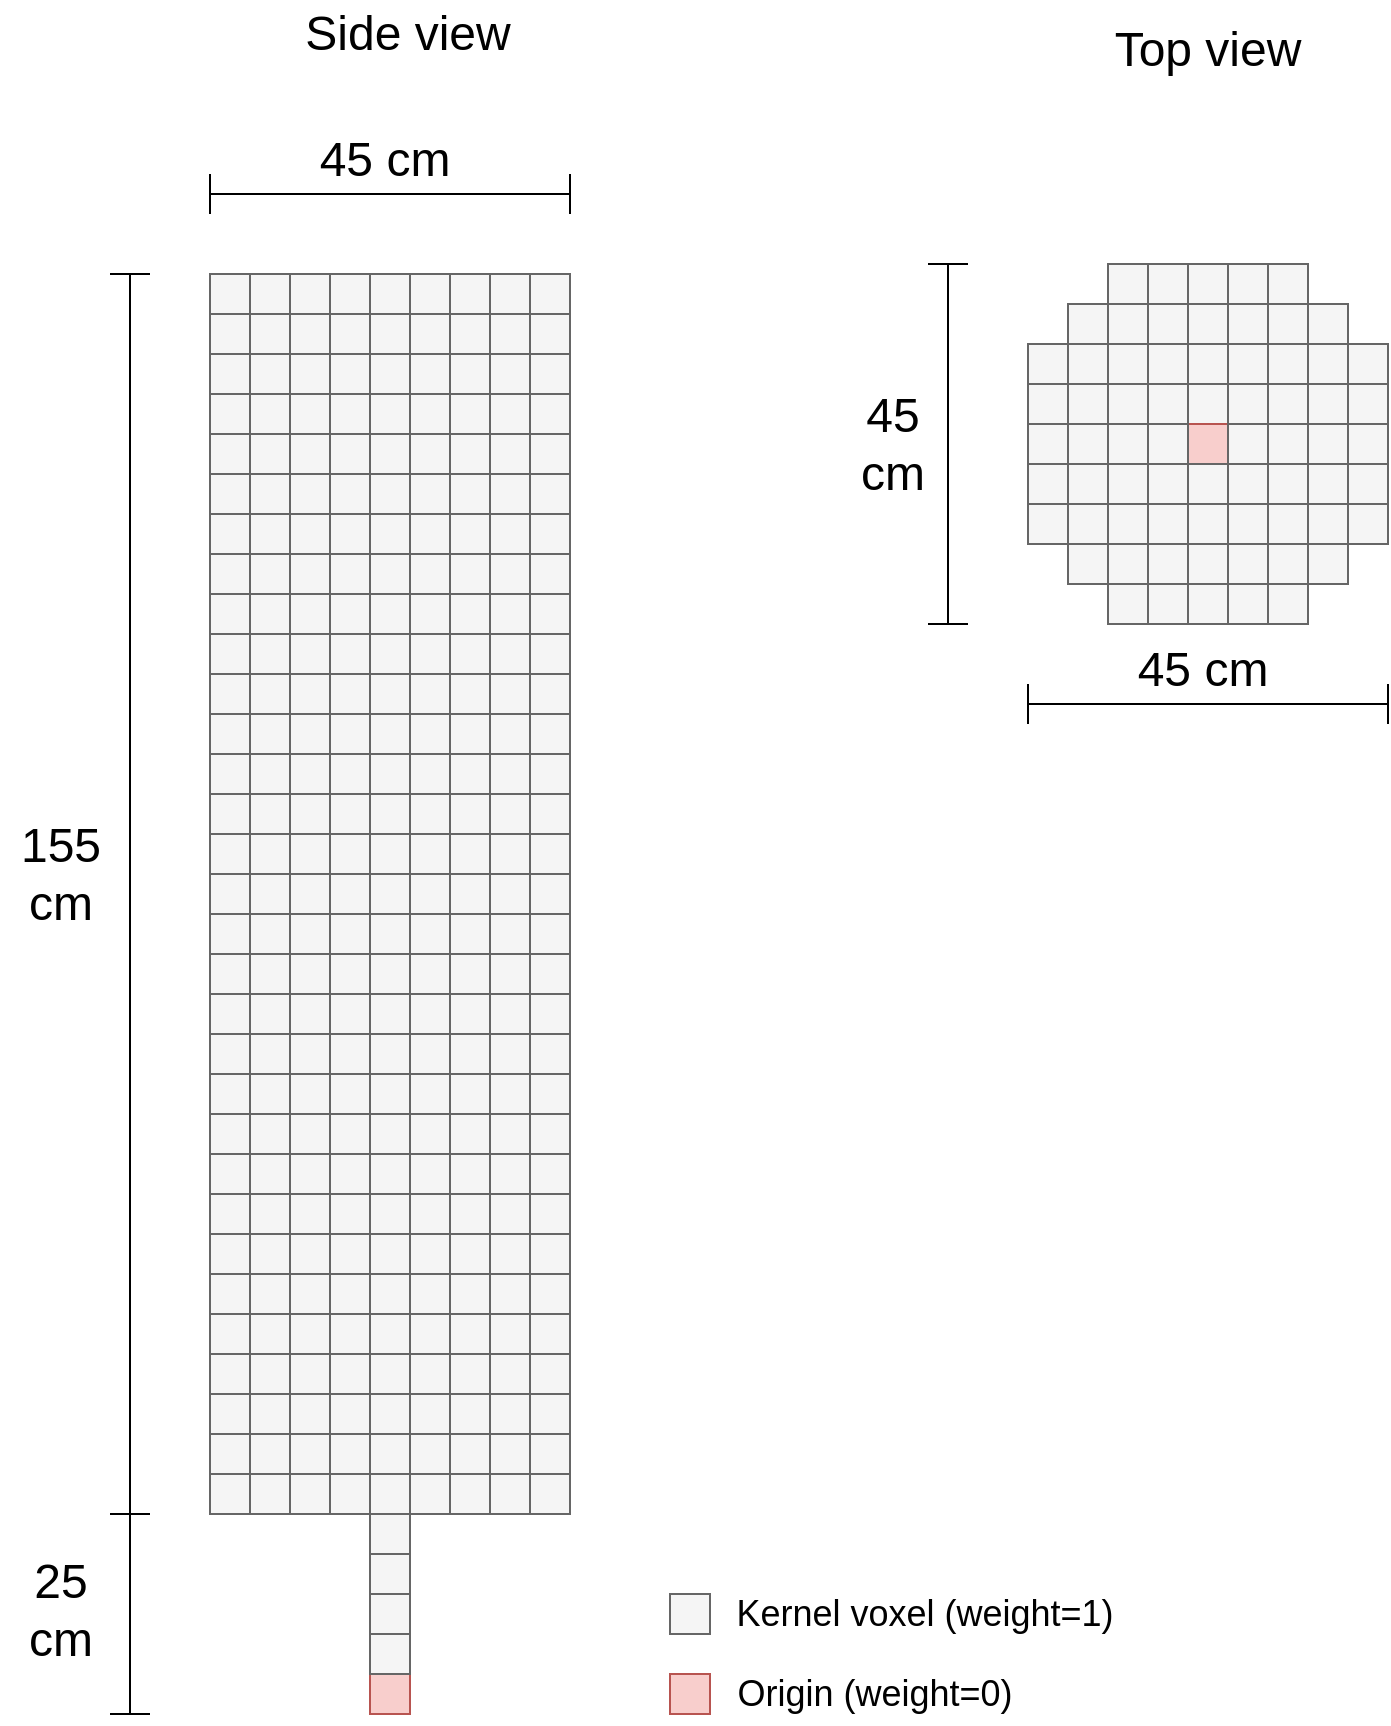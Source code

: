 <mxfile version="20.2.3" type="device"><diagram id="UqT5-EwhZZ4PTnZHh0hD" name="Page-1"><mxGraphModel dx="2473" dy="1645" grid="1" gridSize="10" guides="1" tooltips="1" connect="1" arrows="1" fold="1" page="1" pageScale="1" pageWidth="827" pageHeight="1169" math="0" shadow="0"><root><mxCell id="0"/><mxCell id="1" parent="0"/><mxCell id="20" value="" style="group;fillColor=#f5f5f5;fontColor=#333333;strokeColor=#666666;" parent="1" vertex="1" connectable="0"><mxGeometry x="315" y="977" width="180" height="20" as="geometry"/></mxCell><mxCell id="21" value="" style="rounded=0;whiteSpace=wrap;html=1;fillColor=#f5f5f5;fontColor=#333333;strokeColor=#666666;" parent="20" vertex="1"><mxGeometry x="100" width="20" height="20" as="geometry"/></mxCell><mxCell id="22" value="" style="rounded=0;whiteSpace=wrap;html=1;fillColor=#f5f5f5;fontColor=#333333;strokeColor=#666666;" parent="20" vertex="1"><mxGeometry x="80" width="20" height="20" as="geometry"/></mxCell><mxCell id="23" value="" style="rounded=0;whiteSpace=wrap;html=1;fillColor=#f5f5f5;fontColor=#333333;strokeColor=#666666;" parent="20" vertex="1"><mxGeometry x="120" width="20" height="20" as="geometry"/></mxCell><mxCell id="24" value="" style="rounded=0;whiteSpace=wrap;html=1;fillColor=#f5f5f5;fontColor=#333333;strokeColor=#666666;" parent="20" vertex="1"><mxGeometry x="140" width="20" height="20" as="geometry"/></mxCell><mxCell id="25" value="" style="rounded=0;whiteSpace=wrap;html=1;fillColor=#f5f5f5;fontColor=#333333;strokeColor=#666666;" parent="20" vertex="1"><mxGeometry x="160" width="20" height="20" as="geometry"/></mxCell><mxCell id="26" value="" style="rounded=0;whiteSpace=wrap;html=1;fillColor=#f5f5f5;fontColor=#333333;strokeColor=#666666;" parent="20" vertex="1"><mxGeometry x="40" width="20" height="20" as="geometry"/></mxCell><mxCell id="27" value="" style="rounded=0;whiteSpace=wrap;html=1;fillColor=#f5f5f5;fontColor=#333333;strokeColor=#666666;" parent="20" vertex="1"><mxGeometry x="60" width="20" height="20" as="geometry"/></mxCell><mxCell id="28" value="" style="rounded=0;whiteSpace=wrap;html=1;fillColor=#f5f5f5;fontColor=#333333;strokeColor=#666666;" parent="20" vertex="1"><mxGeometry width="20" height="20" as="geometry"/></mxCell><mxCell id="29" value="" style="rounded=0;whiteSpace=wrap;html=1;fillColor=#f5f5f5;fontColor=#333333;strokeColor=#666666;" parent="20" vertex="1"><mxGeometry x="20" width="20" height="20" as="geometry"/></mxCell><mxCell id="30" value="" style="group;fillColor=#f5f5f5;fontColor=#333333;strokeColor=#666666;" parent="1" vertex="1" connectable="0"><mxGeometry x="315" y="957" width="180" height="20" as="geometry"/></mxCell><mxCell id="31" value="" style="rounded=0;whiteSpace=wrap;html=1;fillColor=#f5f5f5;fontColor=#333333;strokeColor=#666666;" parent="30" vertex="1"><mxGeometry x="100" width="20" height="20" as="geometry"/></mxCell><mxCell id="32" value="" style="rounded=0;whiteSpace=wrap;html=1;fillColor=#f5f5f5;fontColor=#333333;strokeColor=#666666;" parent="30" vertex="1"><mxGeometry x="80" width="20" height="20" as="geometry"/></mxCell><mxCell id="33" value="" style="rounded=0;whiteSpace=wrap;html=1;fillColor=#f5f5f5;fontColor=#333333;strokeColor=#666666;" parent="30" vertex="1"><mxGeometry x="120" width="20" height="20" as="geometry"/></mxCell><mxCell id="34" value="" style="rounded=0;whiteSpace=wrap;html=1;fillColor=#f5f5f5;fontColor=#333333;strokeColor=#666666;" parent="30" vertex="1"><mxGeometry x="140" width="20" height="20" as="geometry"/></mxCell><mxCell id="35" value="" style="rounded=0;whiteSpace=wrap;html=1;fillColor=#f5f5f5;fontColor=#333333;strokeColor=#666666;" parent="30" vertex="1"><mxGeometry x="160" width="20" height="20" as="geometry"/></mxCell><mxCell id="36" value="" style="rounded=0;whiteSpace=wrap;html=1;fillColor=#f5f5f5;fontColor=#333333;strokeColor=#666666;" parent="30" vertex="1"><mxGeometry x="40" width="20" height="20" as="geometry"/></mxCell><mxCell id="37" value="" style="rounded=0;whiteSpace=wrap;html=1;fillColor=#f5f5f5;fontColor=#333333;strokeColor=#666666;" parent="30" vertex="1"><mxGeometry x="60" width="20" height="20" as="geometry"/></mxCell><mxCell id="38" value="" style="rounded=0;whiteSpace=wrap;html=1;fillColor=#f5f5f5;fontColor=#333333;strokeColor=#666666;" parent="30" vertex="1"><mxGeometry width="20" height="20" as="geometry"/></mxCell><mxCell id="39" value="" style="rounded=0;whiteSpace=wrap;html=1;fillColor=#f5f5f5;fontColor=#333333;strokeColor=#666666;" parent="30" vertex="1"><mxGeometry x="20" width="20" height="20" as="geometry"/></mxCell><mxCell id="40" value="" style="group;fillColor=#f5f5f5;fontColor=#333333;strokeColor=#666666;" parent="1" vertex="1" connectable="0"><mxGeometry x="315" y="937" width="180" height="20" as="geometry"/></mxCell><mxCell id="41" value="" style="rounded=0;whiteSpace=wrap;html=1;fillColor=#f5f5f5;fontColor=#333333;strokeColor=#666666;" parent="40" vertex="1"><mxGeometry x="100" width="20" height="20" as="geometry"/></mxCell><mxCell id="42" value="" style="rounded=0;whiteSpace=wrap;html=1;fillColor=#f5f5f5;fontColor=#333333;strokeColor=#666666;" parent="40" vertex="1"><mxGeometry x="80" width="20" height="20" as="geometry"/></mxCell><mxCell id="43" value="" style="rounded=0;whiteSpace=wrap;html=1;fillColor=#f5f5f5;fontColor=#333333;strokeColor=#666666;" parent="40" vertex="1"><mxGeometry x="120" width="20" height="20" as="geometry"/></mxCell><mxCell id="44" value="" style="rounded=0;whiteSpace=wrap;html=1;fillColor=#f5f5f5;fontColor=#333333;strokeColor=#666666;" parent="40" vertex="1"><mxGeometry x="140" width="20" height="20" as="geometry"/></mxCell><mxCell id="45" value="" style="rounded=0;whiteSpace=wrap;html=1;fillColor=#f5f5f5;fontColor=#333333;strokeColor=#666666;" parent="40" vertex="1"><mxGeometry x="160" width="20" height="20" as="geometry"/></mxCell><mxCell id="46" value="" style="rounded=0;whiteSpace=wrap;html=1;fillColor=#f5f5f5;fontColor=#333333;strokeColor=#666666;" parent="40" vertex="1"><mxGeometry x="40" width="20" height="20" as="geometry"/></mxCell><mxCell id="47" value="" style="rounded=0;whiteSpace=wrap;html=1;fillColor=#f5f5f5;fontColor=#333333;strokeColor=#666666;" parent="40" vertex="1"><mxGeometry x="60" width="20" height="20" as="geometry"/></mxCell><mxCell id="48" value="" style="rounded=0;whiteSpace=wrap;html=1;fillColor=#f5f5f5;fontColor=#333333;strokeColor=#666666;" parent="40" vertex="1"><mxGeometry width="20" height="20" as="geometry"/></mxCell><mxCell id="49" value="" style="rounded=0;whiteSpace=wrap;html=1;fillColor=#f5f5f5;fontColor=#333333;strokeColor=#666666;" parent="40" vertex="1"><mxGeometry x="20" width="20" height="20" as="geometry"/></mxCell><mxCell id="50" value="" style="group;fillColor=#f5f5f5;fontColor=#333333;strokeColor=#666666;" parent="1" vertex="1" connectable="0"><mxGeometry x="315" y="917" width="180" height="20" as="geometry"/></mxCell><mxCell id="51" value="" style="rounded=0;whiteSpace=wrap;html=1;fillColor=#f5f5f5;fontColor=#333333;strokeColor=#666666;" parent="50" vertex="1"><mxGeometry x="100" width="20" height="20" as="geometry"/></mxCell><mxCell id="52" value="" style="rounded=0;whiteSpace=wrap;html=1;fillColor=#f5f5f5;fontColor=#333333;strokeColor=#666666;" parent="50" vertex="1"><mxGeometry x="80" width="20" height="20" as="geometry"/></mxCell><mxCell id="53" value="" style="rounded=0;whiteSpace=wrap;html=1;fillColor=#f5f5f5;fontColor=#333333;strokeColor=#666666;" parent="50" vertex="1"><mxGeometry x="120" width="20" height="20" as="geometry"/></mxCell><mxCell id="54" value="" style="rounded=0;whiteSpace=wrap;html=1;fillColor=#f5f5f5;fontColor=#333333;strokeColor=#666666;" parent="50" vertex="1"><mxGeometry x="140" width="20" height="20" as="geometry"/></mxCell><mxCell id="55" value="" style="rounded=0;whiteSpace=wrap;html=1;fillColor=#f5f5f5;fontColor=#333333;strokeColor=#666666;" parent="50" vertex="1"><mxGeometry x="160" width="20" height="20" as="geometry"/></mxCell><mxCell id="56" value="" style="rounded=0;whiteSpace=wrap;html=1;fillColor=#f5f5f5;fontColor=#333333;strokeColor=#666666;" parent="50" vertex="1"><mxGeometry x="40" width="20" height="20" as="geometry"/></mxCell><mxCell id="57" value="" style="rounded=0;whiteSpace=wrap;html=1;fillColor=#f5f5f5;fontColor=#333333;strokeColor=#666666;" parent="50" vertex="1"><mxGeometry x="60" width="20" height="20" as="geometry"/></mxCell><mxCell id="58" value="" style="rounded=0;whiteSpace=wrap;html=1;fillColor=#f5f5f5;fontColor=#333333;strokeColor=#666666;" parent="50" vertex="1"><mxGeometry width="20" height="20" as="geometry"/></mxCell><mxCell id="59" value="" style="rounded=0;whiteSpace=wrap;html=1;fillColor=#f5f5f5;fontColor=#333333;strokeColor=#666666;" parent="50" vertex="1"><mxGeometry x="20" width="20" height="20" as="geometry"/></mxCell><mxCell id="60" value="" style="group;fillColor=#f5f5f5;fontColor=#333333;strokeColor=#666666;" parent="1" vertex="1" connectable="0"><mxGeometry x="315" y="897" width="180" height="20" as="geometry"/></mxCell><mxCell id="61" value="" style="rounded=0;whiteSpace=wrap;html=1;fillColor=#f5f5f5;fontColor=#333333;strokeColor=#666666;" parent="60" vertex="1"><mxGeometry x="100" width="20" height="20" as="geometry"/></mxCell><mxCell id="62" value="" style="rounded=0;whiteSpace=wrap;html=1;fillColor=#f5f5f5;fontColor=#333333;strokeColor=#666666;" parent="60" vertex="1"><mxGeometry x="80" width="20" height="20" as="geometry"/></mxCell><mxCell id="63" value="" style="rounded=0;whiteSpace=wrap;html=1;fillColor=#f5f5f5;fontColor=#333333;strokeColor=#666666;" parent="60" vertex="1"><mxGeometry x="120" width="20" height="20" as="geometry"/></mxCell><mxCell id="64" value="" style="rounded=0;whiteSpace=wrap;html=1;fillColor=#f5f5f5;fontColor=#333333;strokeColor=#666666;" parent="60" vertex="1"><mxGeometry x="140" width="20" height="20" as="geometry"/></mxCell><mxCell id="65" value="" style="rounded=0;whiteSpace=wrap;html=1;fillColor=#f5f5f5;fontColor=#333333;strokeColor=#666666;" parent="60" vertex="1"><mxGeometry x="160" width="20" height="20" as="geometry"/></mxCell><mxCell id="66" value="" style="rounded=0;whiteSpace=wrap;html=1;fillColor=#f5f5f5;fontColor=#333333;strokeColor=#666666;" parent="60" vertex="1"><mxGeometry x="40" width="20" height="20" as="geometry"/></mxCell><mxCell id="67" value="" style="rounded=0;whiteSpace=wrap;html=1;fillColor=#f5f5f5;fontColor=#333333;strokeColor=#666666;" parent="60" vertex="1"><mxGeometry x="60" width="20" height="20" as="geometry"/></mxCell><mxCell id="68" value="" style="rounded=0;whiteSpace=wrap;html=1;fillColor=#f5f5f5;fontColor=#333333;strokeColor=#666666;" parent="60" vertex="1"><mxGeometry width="20" height="20" as="geometry"/></mxCell><mxCell id="69" value="" style="rounded=0;whiteSpace=wrap;html=1;fillColor=#f5f5f5;fontColor=#333333;strokeColor=#666666;" parent="60" vertex="1"><mxGeometry x="20" width="20" height="20" as="geometry"/></mxCell><mxCell id="70" value="" style="group;fillColor=#f5f5f5;fontColor=#333333;strokeColor=#666666;" parent="1" vertex="1" connectable="0"><mxGeometry x="315" y="877" width="180" height="20" as="geometry"/></mxCell><mxCell id="71" value="" style="rounded=0;whiteSpace=wrap;html=1;fillColor=#f5f5f5;fontColor=#333333;strokeColor=#666666;" parent="70" vertex="1"><mxGeometry x="100" width="20" height="20" as="geometry"/></mxCell><mxCell id="72" value="" style="rounded=0;whiteSpace=wrap;html=1;fillColor=#f5f5f5;fontColor=#333333;strokeColor=#666666;" parent="70" vertex="1"><mxGeometry x="80" width="20" height="20" as="geometry"/></mxCell><mxCell id="73" value="" style="rounded=0;whiteSpace=wrap;html=1;fillColor=#f5f5f5;fontColor=#333333;strokeColor=#666666;" parent="70" vertex="1"><mxGeometry x="120" width="20" height="20" as="geometry"/></mxCell><mxCell id="74" value="" style="rounded=0;whiteSpace=wrap;html=1;fillColor=#f5f5f5;fontColor=#333333;strokeColor=#666666;" parent="70" vertex="1"><mxGeometry x="140" width="20" height="20" as="geometry"/></mxCell><mxCell id="75" value="" style="rounded=0;whiteSpace=wrap;html=1;fillColor=#f5f5f5;fontColor=#333333;strokeColor=#666666;" parent="70" vertex="1"><mxGeometry x="160" width="20" height="20" as="geometry"/></mxCell><mxCell id="76" value="" style="rounded=0;whiteSpace=wrap;html=1;fillColor=#f5f5f5;fontColor=#333333;strokeColor=#666666;" parent="70" vertex="1"><mxGeometry x="40" width="20" height="20" as="geometry"/></mxCell><mxCell id="77" value="" style="rounded=0;whiteSpace=wrap;html=1;fillColor=#f5f5f5;fontColor=#333333;strokeColor=#666666;" parent="70" vertex="1"><mxGeometry x="60" width="20" height="20" as="geometry"/></mxCell><mxCell id="78" value="" style="rounded=0;whiteSpace=wrap;html=1;fillColor=#f5f5f5;fontColor=#333333;strokeColor=#666666;" parent="70" vertex="1"><mxGeometry width="20" height="20" as="geometry"/></mxCell><mxCell id="79" value="" style="rounded=0;whiteSpace=wrap;html=1;fillColor=#f5f5f5;fontColor=#333333;strokeColor=#666666;" parent="70" vertex="1"><mxGeometry x="20" width="20" height="20" as="geometry"/></mxCell><mxCell id="80" value="" style="group;fillColor=#f5f5f5;fontColor=#333333;strokeColor=#666666;" parent="1" vertex="1" connectable="0"><mxGeometry x="315" y="857" width="180" height="20" as="geometry"/></mxCell><mxCell id="81" value="" style="rounded=0;whiteSpace=wrap;html=1;fillColor=#f5f5f5;fontColor=#333333;strokeColor=#666666;" parent="80" vertex="1"><mxGeometry x="100" width="20" height="20" as="geometry"/></mxCell><mxCell id="82" value="" style="rounded=0;whiteSpace=wrap;html=1;fillColor=#f5f5f5;fontColor=#333333;strokeColor=#666666;" parent="80" vertex="1"><mxGeometry x="80" width="20" height="20" as="geometry"/></mxCell><mxCell id="83" value="" style="rounded=0;whiteSpace=wrap;html=1;fillColor=#f5f5f5;fontColor=#333333;strokeColor=#666666;" parent="80" vertex="1"><mxGeometry x="120" width="20" height="20" as="geometry"/></mxCell><mxCell id="84" value="" style="rounded=0;whiteSpace=wrap;html=1;fillColor=#f5f5f5;fontColor=#333333;strokeColor=#666666;" parent="80" vertex="1"><mxGeometry x="140" width="20" height="20" as="geometry"/></mxCell><mxCell id="85" value="" style="rounded=0;whiteSpace=wrap;html=1;fillColor=#f5f5f5;fontColor=#333333;strokeColor=#666666;" parent="80" vertex="1"><mxGeometry x="160" width="20" height="20" as="geometry"/></mxCell><mxCell id="86" value="" style="rounded=0;whiteSpace=wrap;html=1;fillColor=#f5f5f5;fontColor=#333333;strokeColor=#666666;" parent="80" vertex="1"><mxGeometry x="40" width="20" height="20" as="geometry"/></mxCell><mxCell id="87" value="" style="rounded=0;whiteSpace=wrap;html=1;fillColor=#f5f5f5;fontColor=#333333;strokeColor=#666666;" parent="80" vertex="1"><mxGeometry x="60" width="20" height="20" as="geometry"/></mxCell><mxCell id="88" value="" style="rounded=0;whiteSpace=wrap;html=1;fillColor=#f5f5f5;fontColor=#333333;strokeColor=#666666;" parent="80" vertex="1"><mxGeometry width="20" height="20" as="geometry"/></mxCell><mxCell id="89" value="" style="rounded=0;whiteSpace=wrap;html=1;fillColor=#f5f5f5;fontColor=#333333;strokeColor=#666666;" parent="80" vertex="1"><mxGeometry x="20" width="20" height="20" as="geometry"/></mxCell><mxCell id="90" value="" style="group;fillColor=#f5f5f5;fontColor=#333333;strokeColor=#666666;" parent="1" vertex="1" connectable="0"><mxGeometry x="315" y="837" width="180" height="20" as="geometry"/></mxCell><mxCell id="91" value="" style="rounded=0;whiteSpace=wrap;html=1;fillColor=#f5f5f5;fontColor=#333333;strokeColor=#666666;" parent="90" vertex="1"><mxGeometry x="100" width="20" height="20" as="geometry"/></mxCell><mxCell id="92" value="" style="rounded=0;whiteSpace=wrap;html=1;fillColor=#f5f5f5;fontColor=#333333;strokeColor=#666666;" parent="90" vertex="1"><mxGeometry x="80" width="20" height="20" as="geometry"/></mxCell><mxCell id="93" value="" style="rounded=0;whiteSpace=wrap;html=1;fillColor=#f5f5f5;fontColor=#333333;strokeColor=#666666;" parent="90" vertex="1"><mxGeometry x="120" width="20" height="20" as="geometry"/></mxCell><mxCell id="94" value="" style="rounded=0;whiteSpace=wrap;html=1;fillColor=#f5f5f5;fontColor=#333333;strokeColor=#666666;" parent="90" vertex="1"><mxGeometry x="140" width="20" height="20" as="geometry"/></mxCell><mxCell id="95" value="" style="rounded=0;whiteSpace=wrap;html=1;fillColor=#f5f5f5;fontColor=#333333;strokeColor=#666666;" parent="90" vertex="1"><mxGeometry x="160" width="20" height="20" as="geometry"/></mxCell><mxCell id="96" value="" style="rounded=0;whiteSpace=wrap;html=1;fillColor=#f5f5f5;fontColor=#333333;strokeColor=#666666;" parent="90" vertex="1"><mxGeometry x="40" width="20" height="20" as="geometry"/></mxCell><mxCell id="97" value="" style="rounded=0;whiteSpace=wrap;html=1;fillColor=#f5f5f5;fontColor=#333333;strokeColor=#666666;" parent="90" vertex="1"><mxGeometry x="60" width="20" height="20" as="geometry"/></mxCell><mxCell id="98" value="" style="rounded=0;whiteSpace=wrap;html=1;fillColor=#f5f5f5;fontColor=#333333;strokeColor=#666666;" parent="90" vertex="1"><mxGeometry width="20" height="20" as="geometry"/></mxCell><mxCell id="99" value="" style="rounded=0;whiteSpace=wrap;html=1;fillColor=#f5f5f5;fontColor=#333333;strokeColor=#666666;" parent="90" vertex="1"><mxGeometry x="20" width="20" height="20" as="geometry"/></mxCell><mxCell id="100" value="" style="group;fillColor=#f5f5f5;fontColor=#333333;strokeColor=#666666;" parent="1" vertex="1" connectable="0"><mxGeometry x="315" y="817" width="180" height="20" as="geometry"/></mxCell><mxCell id="101" value="" style="rounded=0;whiteSpace=wrap;html=1;fillColor=#f5f5f5;fontColor=#333333;strokeColor=#666666;" parent="100" vertex="1"><mxGeometry x="100" width="20" height="20" as="geometry"/></mxCell><mxCell id="102" value="" style="rounded=0;whiteSpace=wrap;html=1;fillColor=#f5f5f5;fontColor=#333333;strokeColor=#666666;" parent="100" vertex="1"><mxGeometry x="80" width="20" height="20" as="geometry"/></mxCell><mxCell id="103" value="" style="rounded=0;whiteSpace=wrap;html=1;fillColor=#f5f5f5;fontColor=#333333;strokeColor=#666666;" parent="100" vertex="1"><mxGeometry x="120" width="20" height="20" as="geometry"/></mxCell><mxCell id="104" value="" style="rounded=0;whiteSpace=wrap;html=1;fillColor=#f5f5f5;fontColor=#333333;strokeColor=#666666;" parent="100" vertex="1"><mxGeometry x="140" width="20" height="20" as="geometry"/></mxCell><mxCell id="105" value="" style="rounded=0;whiteSpace=wrap;html=1;fillColor=#f5f5f5;fontColor=#333333;strokeColor=#666666;" parent="100" vertex="1"><mxGeometry x="160" width="20" height="20" as="geometry"/></mxCell><mxCell id="106" value="" style="rounded=0;whiteSpace=wrap;html=1;fillColor=#f5f5f5;fontColor=#333333;strokeColor=#666666;" parent="100" vertex="1"><mxGeometry x="40" width="20" height="20" as="geometry"/></mxCell><mxCell id="107" value="" style="rounded=0;whiteSpace=wrap;html=1;fillColor=#f5f5f5;fontColor=#333333;strokeColor=#666666;" parent="100" vertex="1"><mxGeometry x="60" width="20" height="20" as="geometry"/></mxCell><mxCell id="108" value="" style="rounded=0;whiteSpace=wrap;html=1;fillColor=#f5f5f5;fontColor=#333333;strokeColor=#666666;" parent="100" vertex="1"><mxGeometry width="20" height="20" as="geometry"/></mxCell><mxCell id="109" value="" style="rounded=0;whiteSpace=wrap;html=1;fillColor=#f5f5f5;fontColor=#333333;strokeColor=#666666;" parent="100" vertex="1"><mxGeometry x="20" width="20" height="20" as="geometry"/></mxCell><mxCell id="110" value="" style="group;fillColor=#f5f5f5;fontColor=#333333;strokeColor=#666666;" parent="1" vertex="1" connectable="0"><mxGeometry x="315" y="797" width="180" height="20" as="geometry"/></mxCell><mxCell id="111" value="" style="rounded=0;whiteSpace=wrap;html=1;fillColor=#f5f5f5;fontColor=#333333;strokeColor=#666666;" parent="110" vertex="1"><mxGeometry x="100" width="20" height="20" as="geometry"/></mxCell><mxCell id="112" value="" style="rounded=0;whiteSpace=wrap;html=1;fillColor=#f5f5f5;fontColor=#333333;strokeColor=#666666;" parent="110" vertex="1"><mxGeometry x="80" width="20" height="20" as="geometry"/></mxCell><mxCell id="113" value="" style="rounded=0;whiteSpace=wrap;html=1;fillColor=#f5f5f5;fontColor=#333333;strokeColor=#666666;" parent="110" vertex="1"><mxGeometry x="120" width="20" height="20" as="geometry"/></mxCell><mxCell id="114" value="" style="rounded=0;whiteSpace=wrap;html=1;fillColor=#f5f5f5;fontColor=#333333;strokeColor=#666666;" parent="110" vertex="1"><mxGeometry x="140" width="20" height="20" as="geometry"/></mxCell><mxCell id="115" value="" style="rounded=0;whiteSpace=wrap;html=1;fillColor=#f5f5f5;fontColor=#333333;strokeColor=#666666;" parent="110" vertex="1"><mxGeometry x="160" width="20" height="20" as="geometry"/></mxCell><mxCell id="116" value="" style="rounded=0;whiteSpace=wrap;html=1;fillColor=#f5f5f5;fontColor=#333333;strokeColor=#666666;" parent="110" vertex="1"><mxGeometry x="40" width="20" height="20" as="geometry"/></mxCell><mxCell id="117" value="" style="rounded=0;whiteSpace=wrap;html=1;fillColor=#f5f5f5;fontColor=#333333;strokeColor=#666666;" parent="110" vertex="1"><mxGeometry x="60" width="20" height="20" as="geometry"/></mxCell><mxCell id="118" value="" style="rounded=0;whiteSpace=wrap;html=1;fillColor=#f5f5f5;fontColor=#333333;strokeColor=#666666;" parent="110" vertex="1"><mxGeometry width="20" height="20" as="geometry"/></mxCell><mxCell id="119" value="" style="rounded=0;whiteSpace=wrap;html=1;fillColor=#f5f5f5;fontColor=#333333;strokeColor=#666666;" parent="110" vertex="1"><mxGeometry x="20" width="20" height="20" as="geometry"/></mxCell><mxCell id="120" value="" style="group;fillColor=#f5f5f5;fontColor=#333333;strokeColor=#666666;" parent="1" vertex="1" connectable="0"><mxGeometry x="315" y="777" width="180" height="20" as="geometry"/></mxCell><mxCell id="121" value="" style="rounded=0;whiteSpace=wrap;html=1;fillColor=#f5f5f5;fontColor=#333333;strokeColor=#666666;" parent="120" vertex="1"><mxGeometry x="100" width="20" height="20" as="geometry"/></mxCell><mxCell id="122" value="" style="rounded=0;whiteSpace=wrap;html=1;fillColor=#f5f5f5;fontColor=#333333;strokeColor=#666666;" parent="120" vertex="1"><mxGeometry x="80" width="20" height="20" as="geometry"/></mxCell><mxCell id="123" value="" style="rounded=0;whiteSpace=wrap;html=1;fillColor=#f5f5f5;fontColor=#333333;strokeColor=#666666;" parent="120" vertex="1"><mxGeometry x="120" width="20" height="20" as="geometry"/></mxCell><mxCell id="124" value="" style="rounded=0;whiteSpace=wrap;html=1;fillColor=#f5f5f5;fontColor=#333333;strokeColor=#666666;" parent="120" vertex="1"><mxGeometry x="140" width="20" height="20" as="geometry"/></mxCell><mxCell id="125" value="" style="rounded=0;whiteSpace=wrap;html=1;fillColor=#f5f5f5;fontColor=#333333;strokeColor=#666666;" parent="120" vertex="1"><mxGeometry x="160" width="20" height="20" as="geometry"/></mxCell><mxCell id="126" value="" style="rounded=0;whiteSpace=wrap;html=1;fillColor=#f5f5f5;fontColor=#333333;strokeColor=#666666;" parent="120" vertex="1"><mxGeometry x="40" width="20" height="20" as="geometry"/></mxCell><mxCell id="127" value="" style="rounded=0;whiteSpace=wrap;html=1;fillColor=#f5f5f5;fontColor=#333333;strokeColor=#666666;" parent="120" vertex="1"><mxGeometry x="60" width="20" height="20" as="geometry"/></mxCell><mxCell id="128" value="" style="rounded=0;whiteSpace=wrap;html=1;fillColor=#f5f5f5;fontColor=#333333;strokeColor=#666666;" parent="120" vertex="1"><mxGeometry width="20" height="20" as="geometry"/></mxCell><mxCell id="129" value="" style="rounded=0;whiteSpace=wrap;html=1;fillColor=#f5f5f5;fontColor=#333333;strokeColor=#666666;" parent="120" vertex="1"><mxGeometry x="20" width="20" height="20" as="geometry"/></mxCell><mxCell id="130" value="" style="group;fillColor=#f5f5f5;fontColor=#333333;strokeColor=#666666;" parent="1" vertex="1" connectable="0"><mxGeometry x="315" y="757" width="180" height="20" as="geometry"/></mxCell><mxCell id="131" value="" style="rounded=0;whiteSpace=wrap;html=1;fillColor=#f5f5f5;fontColor=#333333;strokeColor=#666666;" parent="130" vertex="1"><mxGeometry x="100" width="20" height="20" as="geometry"/></mxCell><mxCell id="132" value="" style="rounded=0;whiteSpace=wrap;html=1;fillColor=#f5f5f5;fontColor=#333333;strokeColor=#666666;" parent="130" vertex="1"><mxGeometry x="80" width="20" height="20" as="geometry"/></mxCell><mxCell id="133" value="" style="rounded=0;whiteSpace=wrap;html=1;fillColor=#f5f5f5;fontColor=#333333;strokeColor=#666666;" parent="130" vertex="1"><mxGeometry x="120" width="20" height="20" as="geometry"/></mxCell><mxCell id="134" value="" style="rounded=0;whiteSpace=wrap;html=1;fillColor=#f5f5f5;fontColor=#333333;strokeColor=#666666;" parent="130" vertex="1"><mxGeometry x="140" width="20" height="20" as="geometry"/></mxCell><mxCell id="135" value="" style="rounded=0;whiteSpace=wrap;html=1;fillColor=#f5f5f5;fontColor=#333333;strokeColor=#666666;" parent="130" vertex="1"><mxGeometry x="160" width="20" height="20" as="geometry"/></mxCell><mxCell id="136" value="" style="rounded=0;whiteSpace=wrap;html=1;fillColor=#f5f5f5;fontColor=#333333;strokeColor=#666666;" parent="130" vertex="1"><mxGeometry x="40" width="20" height="20" as="geometry"/></mxCell><mxCell id="137" value="" style="rounded=0;whiteSpace=wrap;html=1;fillColor=#f5f5f5;fontColor=#333333;strokeColor=#666666;" parent="130" vertex="1"><mxGeometry x="60" width="20" height="20" as="geometry"/></mxCell><mxCell id="138" value="" style="rounded=0;whiteSpace=wrap;html=1;fillColor=#f5f5f5;fontColor=#333333;strokeColor=#666666;" parent="130" vertex="1"><mxGeometry width="20" height="20" as="geometry"/></mxCell><mxCell id="139" value="" style="rounded=0;whiteSpace=wrap;html=1;fillColor=#f5f5f5;fontColor=#333333;strokeColor=#666666;" parent="130" vertex="1"><mxGeometry x="20" width="20" height="20" as="geometry"/></mxCell><mxCell id="140" value="" style="group;fillColor=#f5f5f5;fontColor=#333333;strokeColor=#666666;" parent="1" vertex="1" connectable="0"><mxGeometry x="315" y="737" width="180" height="20" as="geometry"/></mxCell><mxCell id="141" value="" style="rounded=0;whiteSpace=wrap;html=1;fillColor=#f5f5f5;fontColor=#333333;strokeColor=#666666;" parent="140" vertex="1"><mxGeometry x="100" width="20" height="20" as="geometry"/></mxCell><mxCell id="142" value="" style="rounded=0;whiteSpace=wrap;html=1;fillColor=#f5f5f5;fontColor=#333333;strokeColor=#666666;" parent="140" vertex="1"><mxGeometry x="80" width="20" height="20" as="geometry"/></mxCell><mxCell id="143" value="" style="rounded=0;whiteSpace=wrap;html=1;fillColor=#f5f5f5;fontColor=#333333;strokeColor=#666666;" parent="140" vertex="1"><mxGeometry x="120" width="20" height="20" as="geometry"/></mxCell><mxCell id="144" value="" style="rounded=0;whiteSpace=wrap;html=1;fillColor=#f5f5f5;fontColor=#333333;strokeColor=#666666;" parent="140" vertex="1"><mxGeometry x="140" width="20" height="20" as="geometry"/></mxCell><mxCell id="145" value="" style="rounded=0;whiteSpace=wrap;html=1;fillColor=#f5f5f5;fontColor=#333333;strokeColor=#666666;" parent="140" vertex="1"><mxGeometry x="160" width="20" height="20" as="geometry"/></mxCell><mxCell id="146" value="" style="rounded=0;whiteSpace=wrap;html=1;fillColor=#f5f5f5;fontColor=#333333;strokeColor=#666666;" parent="140" vertex="1"><mxGeometry x="40" width="20" height="20" as="geometry"/></mxCell><mxCell id="147" value="" style="rounded=0;whiteSpace=wrap;html=1;fillColor=#f5f5f5;fontColor=#333333;strokeColor=#666666;" parent="140" vertex="1"><mxGeometry x="60" width="20" height="20" as="geometry"/></mxCell><mxCell id="148" value="" style="rounded=0;whiteSpace=wrap;html=1;fillColor=#f5f5f5;fontColor=#333333;strokeColor=#666666;" parent="140" vertex="1"><mxGeometry width="20" height="20" as="geometry"/></mxCell><mxCell id="149" value="" style="rounded=0;whiteSpace=wrap;html=1;fillColor=#f5f5f5;fontColor=#333333;strokeColor=#666666;" parent="140" vertex="1"><mxGeometry x="20" width="20" height="20" as="geometry"/></mxCell><mxCell id="150" value="" style="group;fillColor=#f5f5f5;fontColor=#333333;strokeColor=#666666;" parent="1" vertex="1" connectable="0"><mxGeometry x="315" y="717" width="180" height="20" as="geometry"/></mxCell><mxCell id="151" value="" style="rounded=0;whiteSpace=wrap;html=1;fillColor=#f5f5f5;fontColor=#333333;strokeColor=#666666;" parent="150" vertex="1"><mxGeometry x="100" width="20" height="20" as="geometry"/></mxCell><mxCell id="152" value="" style="rounded=0;whiteSpace=wrap;html=1;fillColor=#f5f5f5;fontColor=#333333;strokeColor=#666666;" parent="150" vertex="1"><mxGeometry x="80" width="20" height="20" as="geometry"/></mxCell><mxCell id="153" value="" style="rounded=0;whiteSpace=wrap;html=1;fillColor=#f5f5f5;fontColor=#333333;strokeColor=#666666;" parent="150" vertex="1"><mxGeometry x="120" width="20" height="20" as="geometry"/></mxCell><mxCell id="154" value="" style="rounded=0;whiteSpace=wrap;html=1;fillColor=#f5f5f5;fontColor=#333333;strokeColor=#666666;" parent="150" vertex="1"><mxGeometry x="140" width="20" height="20" as="geometry"/></mxCell><mxCell id="155" value="" style="rounded=0;whiteSpace=wrap;html=1;fillColor=#f5f5f5;fontColor=#333333;strokeColor=#666666;" parent="150" vertex="1"><mxGeometry x="160" width="20" height="20" as="geometry"/></mxCell><mxCell id="156" value="" style="rounded=0;whiteSpace=wrap;html=1;fillColor=#f5f5f5;fontColor=#333333;strokeColor=#666666;" parent="150" vertex="1"><mxGeometry x="40" width="20" height="20" as="geometry"/></mxCell><mxCell id="157" value="" style="rounded=0;whiteSpace=wrap;html=1;fillColor=#f5f5f5;fontColor=#333333;strokeColor=#666666;" parent="150" vertex="1"><mxGeometry x="60" width="20" height="20" as="geometry"/></mxCell><mxCell id="158" value="" style="rounded=0;whiteSpace=wrap;html=1;fillColor=#f5f5f5;fontColor=#333333;strokeColor=#666666;" parent="150" vertex="1"><mxGeometry width="20" height="20" as="geometry"/></mxCell><mxCell id="159" value="" style="rounded=0;whiteSpace=wrap;html=1;fillColor=#f5f5f5;fontColor=#333333;strokeColor=#666666;" parent="150" vertex="1"><mxGeometry x="20" width="20" height="20" as="geometry"/></mxCell><mxCell id="160" value="" style="group;fillColor=#f5f5f5;fontColor=#333333;strokeColor=#666666;" parent="1" vertex="1" connectable="0"><mxGeometry x="315" y="697" width="180" height="20" as="geometry"/></mxCell><mxCell id="161" value="" style="rounded=0;whiteSpace=wrap;html=1;fillColor=#f5f5f5;fontColor=#333333;strokeColor=#666666;" parent="160" vertex="1"><mxGeometry x="100" width="20" height="20" as="geometry"/></mxCell><mxCell id="162" value="" style="rounded=0;whiteSpace=wrap;html=1;fillColor=#f5f5f5;fontColor=#333333;strokeColor=#666666;" parent="160" vertex="1"><mxGeometry x="80" width="20" height="20" as="geometry"/></mxCell><mxCell id="163" value="" style="rounded=0;whiteSpace=wrap;html=1;fillColor=#f5f5f5;fontColor=#333333;strokeColor=#666666;" parent="160" vertex="1"><mxGeometry x="120" width="20" height="20" as="geometry"/></mxCell><mxCell id="164" value="" style="rounded=0;whiteSpace=wrap;html=1;fillColor=#f5f5f5;fontColor=#333333;strokeColor=#666666;" parent="160" vertex="1"><mxGeometry x="140" width="20" height="20" as="geometry"/></mxCell><mxCell id="165" value="" style="rounded=0;whiteSpace=wrap;html=1;fillColor=#f5f5f5;fontColor=#333333;strokeColor=#666666;" parent="160" vertex="1"><mxGeometry x="160" width="20" height="20" as="geometry"/></mxCell><mxCell id="166" value="" style="rounded=0;whiteSpace=wrap;html=1;fillColor=#f5f5f5;fontColor=#333333;strokeColor=#666666;" parent="160" vertex="1"><mxGeometry x="40" width="20" height="20" as="geometry"/></mxCell><mxCell id="167" value="" style="rounded=0;whiteSpace=wrap;html=1;fillColor=#f5f5f5;fontColor=#333333;strokeColor=#666666;" parent="160" vertex="1"><mxGeometry x="60" width="20" height="20" as="geometry"/></mxCell><mxCell id="168" value="" style="rounded=0;whiteSpace=wrap;html=1;fillColor=#f5f5f5;fontColor=#333333;strokeColor=#666666;" parent="160" vertex="1"><mxGeometry width="20" height="20" as="geometry"/></mxCell><mxCell id="169" value="" style="rounded=0;whiteSpace=wrap;html=1;fillColor=#f5f5f5;fontColor=#333333;strokeColor=#666666;" parent="160" vertex="1"><mxGeometry x="20" width="20" height="20" as="geometry"/></mxCell><mxCell id="170" value="" style="group;fillColor=#f5f5f5;fontColor=#333333;strokeColor=#666666;" parent="1" vertex="1" connectable="0"><mxGeometry x="315" y="677" width="180" height="20" as="geometry"/></mxCell><mxCell id="171" value="" style="rounded=0;whiteSpace=wrap;html=1;fillColor=#f5f5f5;fontColor=#333333;strokeColor=#666666;" parent="170" vertex="1"><mxGeometry x="100" width="20" height="20" as="geometry"/></mxCell><mxCell id="172" value="" style="rounded=0;whiteSpace=wrap;html=1;fillColor=#f5f5f5;fontColor=#333333;strokeColor=#666666;" parent="170" vertex="1"><mxGeometry x="80" width="20" height="20" as="geometry"/></mxCell><mxCell id="173" value="" style="rounded=0;whiteSpace=wrap;html=1;fillColor=#f5f5f5;fontColor=#333333;strokeColor=#666666;" parent="170" vertex="1"><mxGeometry x="120" width="20" height="20" as="geometry"/></mxCell><mxCell id="174" value="" style="rounded=0;whiteSpace=wrap;html=1;fillColor=#f5f5f5;fontColor=#333333;strokeColor=#666666;" parent="170" vertex="1"><mxGeometry x="140" width="20" height="20" as="geometry"/></mxCell><mxCell id="175" value="" style="rounded=0;whiteSpace=wrap;html=1;fillColor=#f5f5f5;fontColor=#333333;strokeColor=#666666;" parent="170" vertex="1"><mxGeometry x="160" width="20" height="20" as="geometry"/></mxCell><mxCell id="176" value="" style="rounded=0;whiteSpace=wrap;html=1;fillColor=#f5f5f5;fontColor=#333333;strokeColor=#666666;" parent="170" vertex="1"><mxGeometry x="40" width="20" height="20" as="geometry"/></mxCell><mxCell id="177" value="" style="rounded=0;whiteSpace=wrap;html=1;fillColor=#f5f5f5;fontColor=#333333;strokeColor=#666666;" parent="170" vertex="1"><mxGeometry x="60" width="20" height="20" as="geometry"/></mxCell><mxCell id="178" value="" style="rounded=0;whiteSpace=wrap;html=1;fillColor=#f5f5f5;fontColor=#333333;strokeColor=#666666;" parent="170" vertex="1"><mxGeometry width="20" height="20" as="geometry"/></mxCell><mxCell id="179" value="" style="rounded=0;whiteSpace=wrap;html=1;fillColor=#f5f5f5;fontColor=#333333;strokeColor=#666666;" parent="170" vertex="1"><mxGeometry x="20" width="20" height="20" as="geometry"/></mxCell><mxCell id="180" value="" style="group;fillColor=#f5f5f5;fontColor=#333333;strokeColor=#666666;" parent="1" vertex="1" connectable="0"><mxGeometry x="315" y="657" width="180" height="20" as="geometry"/></mxCell><mxCell id="181" value="" style="rounded=0;whiteSpace=wrap;html=1;fillColor=#f5f5f5;fontColor=#333333;strokeColor=#666666;" parent="180" vertex="1"><mxGeometry x="100" width="20" height="20" as="geometry"/></mxCell><mxCell id="182" value="" style="rounded=0;whiteSpace=wrap;html=1;fillColor=#f5f5f5;fontColor=#333333;strokeColor=#666666;" parent="180" vertex="1"><mxGeometry x="80" width="20" height="20" as="geometry"/></mxCell><mxCell id="183" value="" style="rounded=0;whiteSpace=wrap;html=1;fillColor=#f5f5f5;fontColor=#333333;strokeColor=#666666;" parent="180" vertex="1"><mxGeometry x="120" width="20" height="20" as="geometry"/></mxCell><mxCell id="184" value="" style="rounded=0;whiteSpace=wrap;html=1;fillColor=#f5f5f5;fontColor=#333333;strokeColor=#666666;" parent="180" vertex="1"><mxGeometry x="140" width="20" height="20" as="geometry"/></mxCell><mxCell id="185" value="" style="rounded=0;whiteSpace=wrap;html=1;fillColor=#f5f5f5;fontColor=#333333;strokeColor=#666666;" parent="180" vertex="1"><mxGeometry x="160" width="20" height="20" as="geometry"/></mxCell><mxCell id="186" value="" style="rounded=0;whiteSpace=wrap;html=1;fillColor=#f5f5f5;fontColor=#333333;strokeColor=#666666;" parent="180" vertex="1"><mxGeometry x="40" width="20" height="20" as="geometry"/></mxCell><mxCell id="187" value="" style="rounded=0;whiteSpace=wrap;html=1;fillColor=#f5f5f5;fontColor=#333333;strokeColor=#666666;" parent="180" vertex="1"><mxGeometry x="60" width="20" height="20" as="geometry"/></mxCell><mxCell id="188" value="" style="rounded=0;whiteSpace=wrap;html=1;fillColor=#f5f5f5;fontColor=#333333;strokeColor=#666666;" parent="180" vertex="1"><mxGeometry width="20" height="20" as="geometry"/></mxCell><mxCell id="189" value="" style="rounded=0;whiteSpace=wrap;html=1;fillColor=#f5f5f5;fontColor=#333333;strokeColor=#666666;" parent="180" vertex="1"><mxGeometry x="20" width="20" height="20" as="geometry"/></mxCell><mxCell id="190" value="" style="group;fillColor=#f5f5f5;fontColor=#333333;strokeColor=#666666;" parent="1" vertex="1" connectable="0"><mxGeometry x="315" y="637" width="180" height="20" as="geometry"/></mxCell><mxCell id="191" value="" style="rounded=0;whiteSpace=wrap;html=1;fillColor=#f5f5f5;fontColor=#333333;strokeColor=#666666;" parent="190" vertex="1"><mxGeometry x="100" width="20" height="20" as="geometry"/></mxCell><mxCell id="192" value="" style="rounded=0;whiteSpace=wrap;html=1;fillColor=#f5f5f5;fontColor=#333333;strokeColor=#666666;" parent="190" vertex="1"><mxGeometry x="80" width="20" height="20" as="geometry"/></mxCell><mxCell id="193" value="" style="rounded=0;whiteSpace=wrap;html=1;fillColor=#f5f5f5;fontColor=#333333;strokeColor=#666666;" parent="190" vertex="1"><mxGeometry x="120" width="20" height="20" as="geometry"/></mxCell><mxCell id="194" value="" style="rounded=0;whiteSpace=wrap;html=1;fillColor=#f5f5f5;fontColor=#333333;strokeColor=#666666;" parent="190" vertex="1"><mxGeometry x="140" width="20" height="20" as="geometry"/></mxCell><mxCell id="195" value="" style="rounded=0;whiteSpace=wrap;html=1;fillColor=#f5f5f5;fontColor=#333333;strokeColor=#666666;" parent="190" vertex="1"><mxGeometry x="160" width="20" height="20" as="geometry"/></mxCell><mxCell id="196" value="" style="rounded=0;whiteSpace=wrap;html=1;fillColor=#f5f5f5;fontColor=#333333;strokeColor=#666666;" parent="190" vertex="1"><mxGeometry x="40" width="20" height="20" as="geometry"/></mxCell><mxCell id="197" value="" style="rounded=0;whiteSpace=wrap;html=1;fillColor=#f5f5f5;fontColor=#333333;strokeColor=#666666;" parent="190" vertex="1"><mxGeometry x="60" width="20" height="20" as="geometry"/></mxCell><mxCell id="198" value="" style="rounded=0;whiteSpace=wrap;html=1;fillColor=#f5f5f5;fontColor=#333333;strokeColor=#666666;" parent="190" vertex="1"><mxGeometry width="20" height="20" as="geometry"/></mxCell><mxCell id="199" value="" style="rounded=0;whiteSpace=wrap;html=1;fillColor=#f5f5f5;fontColor=#333333;strokeColor=#666666;" parent="190" vertex="1"><mxGeometry x="20" width="20" height="20" as="geometry"/></mxCell><mxCell id="200" value="" style="group;fillColor=#f5f5f5;fontColor=#333333;strokeColor=#666666;" parent="1" vertex="1" connectable="0"><mxGeometry x="315" y="617" width="180" height="20" as="geometry"/></mxCell><mxCell id="201" value="" style="rounded=0;whiteSpace=wrap;html=1;fillColor=#f5f5f5;fontColor=#333333;strokeColor=#666666;" parent="200" vertex="1"><mxGeometry x="100" width="20" height="20" as="geometry"/></mxCell><mxCell id="202" value="" style="rounded=0;whiteSpace=wrap;html=1;fillColor=#f5f5f5;fontColor=#333333;strokeColor=#666666;" parent="200" vertex="1"><mxGeometry x="80" width="20" height="20" as="geometry"/></mxCell><mxCell id="203" value="" style="rounded=0;whiteSpace=wrap;html=1;fillColor=#f5f5f5;fontColor=#333333;strokeColor=#666666;" parent="200" vertex="1"><mxGeometry x="120" width="20" height="20" as="geometry"/></mxCell><mxCell id="204" value="" style="rounded=0;whiteSpace=wrap;html=1;fillColor=#f5f5f5;fontColor=#333333;strokeColor=#666666;" parent="200" vertex="1"><mxGeometry x="140" width="20" height="20" as="geometry"/></mxCell><mxCell id="205" value="" style="rounded=0;whiteSpace=wrap;html=1;fillColor=#f5f5f5;fontColor=#333333;strokeColor=#666666;" parent="200" vertex="1"><mxGeometry x="160" width="20" height="20" as="geometry"/></mxCell><mxCell id="206" value="" style="rounded=0;whiteSpace=wrap;html=1;fillColor=#f5f5f5;fontColor=#333333;strokeColor=#666666;" parent="200" vertex="1"><mxGeometry x="40" width="20" height="20" as="geometry"/></mxCell><mxCell id="207" value="" style="rounded=0;whiteSpace=wrap;html=1;fillColor=#f5f5f5;fontColor=#333333;strokeColor=#666666;" parent="200" vertex="1"><mxGeometry x="60" width="20" height="20" as="geometry"/></mxCell><mxCell id="208" value="" style="rounded=0;whiteSpace=wrap;html=1;fillColor=#f5f5f5;fontColor=#333333;strokeColor=#666666;" parent="200" vertex="1"><mxGeometry width="20" height="20" as="geometry"/></mxCell><mxCell id="209" value="" style="rounded=0;whiteSpace=wrap;html=1;fillColor=#f5f5f5;fontColor=#333333;strokeColor=#666666;" parent="200" vertex="1"><mxGeometry x="20" width="20" height="20" as="geometry"/></mxCell><mxCell id="210" value="" style="group;fillColor=#f5f5f5;fontColor=#333333;strokeColor=#666666;" parent="1" vertex="1" connectable="0"><mxGeometry x="315" y="597" width="180" height="20" as="geometry"/></mxCell><mxCell id="211" value="" style="rounded=0;whiteSpace=wrap;html=1;fillColor=#f5f5f5;fontColor=#333333;strokeColor=#666666;" parent="210" vertex="1"><mxGeometry x="100" width="20" height="20" as="geometry"/></mxCell><mxCell id="212" value="" style="rounded=0;whiteSpace=wrap;html=1;fillColor=#f5f5f5;fontColor=#333333;strokeColor=#666666;" parent="210" vertex="1"><mxGeometry x="80" width="20" height="20" as="geometry"/></mxCell><mxCell id="213" value="" style="rounded=0;whiteSpace=wrap;html=1;fillColor=#f5f5f5;fontColor=#333333;strokeColor=#666666;" parent="210" vertex="1"><mxGeometry x="120" width="20" height="20" as="geometry"/></mxCell><mxCell id="214" value="" style="rounded=0;whiteSpace=wrap;html=1;fillColor=#f5f5f5;fontColor=#333333;strokeColor=#666666;" parent="210" vertex="1"><mxGeometry x="140" width="20" height="20" as="geometry"/></mxCell><mxCell id="215" value="" style="rounded=0;whiteSpace=wrap;html=1;fillColor=#f5f5f5;fontColor=#333333;strokeColor=#666666;" parent="210" vertex="1"><mxGeometry x="160" width="20" height="20" as="geometry"/></mxCell><mxCell id="216" value="" style="rounded=0;whiteSpace=wrap;html=1;fillColor=#f5f5f5;fontColor=#333333;strokeColor=#666666;" parent="210" vertex="1"><mxGeometry x="40" width="20" height="20" as="geometry"/></mxCell><mxCell id="217" value="" style="rounded=0;whiteSpace=wrap;html=1;fillColor=#f5f5f5;fontColor=#333333;strokeColor=#666666;" parent="210" vertex="1"><mxGeometry x="60" width="20" height="20" as="geometry"/></mxCell><mxCell id="218" value="" style="rounded=0;whiteSpace=wrap;html=1;fillColor=#f5f5f5;fontColor=#333333;strokeColor=#666666;" parent="210" vertex="1"><mxGeometry width="20" height="20" as="geometry"/></mxCell><mxCell id="219" value="" style="rounded=0;whiteSpace=wrap;html=1;fillColor=#f5f5f5;fontColor=#333333;strokeColor=#666666;" parent="210" vertex="1"><mxGeometry x="20" width="20" height="20" as="geometry"/></mxCell><mxCell id="220" value="" style="group;fillColor=#f5f5f5;fontColor=#333333;strokeColor=#666666;" parent="1" vertex="1" connectable="0"><mxGeometry x="315" y="577" width="180" height="20" as="geometry"/></mxCell><mxCell id="221" value="" style="rounded=0;whiteSpace=wrap;html=1;fillColor=#f5f5f5;fontColor=#333333;strokeColor=#666666;" parent="220" vertex="1"><mxGeometry x="100" width="20" height="20" as="geometry"/></mxCell><mxCell id="222" value="" style="rounded=0;whiteSpace=wrap;html=1;fillColor=#f5f5f5;fontColor=#333333;strokeColor=#666666;" parent="220" vertex="1"><mxGeometry x="80" width="20" height="20" as="geometry"/></mxCell><mxCell id="223" value="" style="rounded=0;whiteSpace=wrap;html=1;fillColor=#f5f5f5;fontColor=#333333;strokeColor=#666666;" parent="220" vertex="1"><mxGeometry x="120" width="20" height="20" as="geometry"/></mxCell><mxCell id="224" value="" style="rounded=0;whiteSpace=wrap;html=1;fillColor=#f5f5f5;fontColor=#333333;strokeColor=#666666;" parent="220" vertex="1"><mxGeometry x="140" width="20" height="20" as="geometry"/></mxCell><mxCell id="225" value="" style="rounded=0;whiteSpace=wrap;html=1;fillColor=#f5f5f5;fontColor=#333333;strokeColor=#666666;" parent="220" vertex="1"><mxGeometry x="160" width="20" height="20" as="geometry"/></mxCell><mxCell id="226" value="" style="rounded=0;whiteSpace=wrap;html=1;fillColor=#f5f5f5;fontColor=#333333;strokeColor=#666666;" parent="220" vertex="1"><mxGeometry x="40" width="20" height="20" as="geometry"/></mxCell><mxCell id="227" value="" style="rounded=0;whiteSpace=wrap;html=1;fillColor=#f5f5f5;fontColor=#333333;strokeColor=#666666;" parent="220" vertex="1"><mxGeometry x="60" width="20" height="20" as="geometry"/></mxCell><mxCell id="228" value="" style="rounded=0;whiteSpace=wrap;html=1;fillColor=#f5f5f5;fontColor=#333333;strokeColor=#666666;" parent="220" vertex="1"><mxGeometry width="20" height="20" as="geometry"/></mxCell><mxCell id="229" value="" style="rounded=0;whiteSpace=wrap;html=1;fillColor=#f5f5f5;fontColor=#333333;strokeColor=#666666;" parent="220" vertex="1"><mxGeometry x="20" width="20" height="20" as="geometry"/></mxCell><mxCell id="230" value="" style="group;fillColor=#f5f5f5;fontColor=#333333;strokeColor=#666666;" parent="1" vertex="1" connectable="0"><mxGeometry x="315" y="557" width="180" height="20" as="geometry"/></mxCell><mxCell id="231" value="" style="rounded=0;whiteSpace=wrap;html=1;fillColor=#f5f5f5;fontColor=#333333;strokeColor=#666666;" parent="230" vertex="1"><mxGeometry x="100" width="20" height="20" as="geometry"/></mxCell><mxCell id="232" value="" style="rounded=0;whiteSpace=wrap;html=1;fillColor=#f5f5f5;fontColor=#333333;strokeColor=#666666;" parent="230" vertex="1"><mxGeometry x="80" width="20" height="20" as="geometry"/></mxCell><mxCell id="233" value="" style="rounded=0;whiteSpace=wrap;html=1;fillColor=#f5f5f5;fontColor=#333333;strokeColor=#666666;" parent="230" vertex="1"><mxGeometry x="120" width="20" height="20" as="geometry"/></mxCell><mxCell id="234" value="" style="rounded=0;whiteSpace=wrap;html=1;fillColor=#f5f5f5;fontColor=#333333;strokeColor=#666666;" parent="230" vertex="1"><mxGeometry x="140" width="20" height="20" as="geometry"/></mxCell><mxCell id="235" value="" style="rounded=0;whiteSpace=wrap;html=1;fillColor=#f5f5f5;fontColor=#333333;strokeColor=#666666;" parent="230" vertex="1"><mxGeometry x="160" width="20" height="20" as="geometry"/></mxCell><mxCell id="236" value="" style="rounded=0;whiteSpace=wrap;html=1;fillColor=#f5f5f5;fontColor=#333333;strokeColor=#666666;" parent="230" vertex="1"><mxGeometry x="40" width="20" height="20" as="geometry"/></mxCell><mxCell id="237" value="" style="rounded=0;whiteSpace=wrap;html=1;fillColor=#f5f5f5;fontColor=#333333;strokeColor=#666666;" parent="230" vertex="1"><mxGeometry x="60" width="20" height="20" as="geometry"/></mxCell><mxCell id="238" value="" style="rounded=0;whiteSpace=wrap;html=1;fillColor=#f5f5f5;fontColor=#333333;strokeColor=#666666;" parent="230" vertex="1"><mxGeometry width="20" height="20" as="geometry"/></mxCell><mxCell id="239" value="" style="rounded=0;whiteSpace=wrap;html=1;fillColor=#f5f5f5;fontColor=#333333;strokeColor=#666666;" parent="230" vertex="1"><mxGeometry x="20" width="20" height="20" as="geometry"/></mxCell><mxCell id="240" value="" style="group;fillColor=#f5f5f5;fontColor=#333333;strokeColor=#666666;" parent="1" vertex="1" connectable="0"><mxGeometry x="315" y="537" width="180" height="20" as="geometry"/></mxCell><mxCell id="241" value="" style="rounded=0;whiteSpace=wrap;html=1;fillColor=#f5f5f5;fontColor=#333333;strokeColor=#666666;" parent="240" vertex="1"><mxGeometry x="100" width="20" height="20" as="geometry"/></mxCell><mxCell id="242" value="" style="rounded=0;whiteSpace=wrap;html=1;fillColor=#f5f5f5;fontColor=#333333;strokeColor=#666666;" parent="240" vertex="1"><mxGeometry x="80" width="20" height="20" as="geometry"/></mxCell><mxCell id="243" value="" style="rounded=0;whiteSpace=wrap;html=1;fillColor=#f5f5f5;fontColor=#333333;strokeColor=#666666;" parent="240" vertex="1"><mxGeometry x="120" width="20" height="20" as="geometry"/></mxCell><mxCell id="244" value="" style="rounded=0;whiteSpace=wrap;html=1;fillColor=#f5f5f5;fontColor=#333333;strokeColor=#666666;" parent="240" vertex="1"><mxGeometry x="140" width="20" height="20" as="geometry"/></mxCell><mxCell id="245" value="" style="rounded=0;whiteSpace=wrap;html=1;fillColor=#f5f5f5;fontColor=#333333;strokeColor=#666666;" parent="240" vertex="1"><mxGeometry x="160" width="20" height="20" as="geometry"/></mxCell><mxCell id="246" value="" style="rounded=0;whiteSpace=wrap;html=1;fillColor=#f5f5f5;fontColor=#333333;strokeColor=#666666;" parent="240" vertex="1"><mxGeometry x="40" width="20" height="20" as="geometry"/></mxCell><mxCell id="247" value="" style="rounded=0;whiteSpace=wrap;html=1;fillColor=#f5f5f5;fontColor=#333333;strokeColor=#666666;" parent="240" vertex="1"><mxGeometry x="60" width="20" height="20" as="geometry"/></mxCell><mxCell id="248" value="" style="rounded=0;whiteSpace=wrap;html=1;fillColor=#f5f5f5;fontColor=#333333;strokeColor=#666666;" parent="240" vertex="1"><mxGeometry width="20" height="20" as="geometry"/></mxCell><mxCell id="249" value="" style="rounded=0;whiteSpace=wrap;html=1;fillColor=#f5f5f5;fontColor=#333333;strokeColor=#666666;" parent="240" vertex="1"><mxGeometry x="20" width="20" height="20" as="geometry"/></mxCell><mxCell id="250" value="" style="group;fillColor=#f5f5f5;fontColor=#333333;strokeColor=#666666;" parent="1" vertex="1" connectable="0"><mxGeometry x="315" y="517" width="180" height="20" as="geometry"/></mxCell><mxCell id="251" value="" style="rounded=0;whiteSpace=wrap;html=1;fillColor=#f5f5f5;fontColor=#333333;strokeColor=#666666;" parent="250" vertex="1"><mxGeometry x="100" width="20" height="20" as="geometry"/></mxCell><mxCell id="252" value="" style="rounded=0;whiteSpace=wrap;html=1;fillColor=#f5f5f5;fontColor=#333333;strokeColor=#666666;" parent="250" vertex="1"><mxGeometry x="80" width="20" height="20" as="geometry"/></mxCell><mxCell id="253" value="" style="rounded=0;whiteSpace=wrap;html=1;fillColor=#f5f5f5;fontColor=#333333;strokeColor=#666666;" parent="250" vertex="1"><mxGeometry x="120" width="20" height="20" as="geometry"/></mxCell><mxCell id="254" value="" style="rounded=0;whiteSpace=wrap;html=1;fillColor=#f5f5f5;fontColor=#333333;strokeColor=#666666;" parent="250" vertex="1"><mxGeometry x="140" width="20" height="20" as="geometry"/></mxCell><mxCell id="255" value="" style="rounded=0;whiteSpace=wrap;html=1;fillColor=#f5f5f5;fontColor=#333333;strokeColor=#666666;" parent="250" vertex="1"><mxGeometry x="160" width="20" height="20" as="geometry"/></mxCell><mxCell id="256" value="" style="rounded=0;whiteSpace=wrap;html=1;fillColor=#f5f5f5;fontColor=#333333;strokeColor=#666666;" parent="250" vertex="1"><mxGeometry x="40" width="20" height="20" as="geometry"/></mxCell><mxCell id="257" value="" style="rounded=0;whiteSpace=wrap;html=1;fillColor=#f5f5f5;fontColor=#333333;strokeColor=#666666;" parent="250" vertex="1"><mxGeometry x="60" width="20" height="20" as="geometry"/></mxCell><mxCell id="258" value="" style="rounded=0;whiteSpace=wrap;html=1;fillColor=#f5f5f5;fontColor=#333333;strokeColor=#666666;" parent="250" vertex="1"><mxGeometry width="20" height="20" as="geometry"/></mxCell><mxCell id="259" value="" style="rounded=0;whiteSpace=wrap;html=1;fillColor=#f5f5f5;fontColor=#333333;strokeColor=#666666;" parent="250" vertex="1"><mxGeometry x="20" width="20" height="20" as="geometry"/></mxCell><mxCell id="260" value="" style="group;fillColor=#f5f5f5;fontColor=#333333;strokeColor=#666666;" parent="1" vertex="1" connectable="0"><mxGeometry x="315" y="497" width="180" height="20" as="geometry"/></mxCell><mxCell id="261" value="" style="rounded=0;whiteSpace=wrap;html=1;fillColor=#f5f5f5;fontColor=#333333;strokeColor=#666666;" parent="260" vertex="1"><mxGeometry x="100" width="20" height="20" as="geometry"/></mxCell><mxCell id="262" value="" style="rounded=0;whiteSpace=wrap;html=1;fillColor=#f5f5f5;fontColor=#333333;strokeColor=#666666;" parent="260" vertex="1"><mxGeometry x="80" width="20" height="20" as="geometry"/></mxCell><mxCell id="263" value="" style="rounded=0;whiteSpace=wrap;html=1;fillColor=#f5f5f5;fontColor=#333333;strokeColor=#666666;" parent="260" vertex="1"><mxGeometry x="120" width="20" height="20" as="geometry"/></mxCell><mxCell id="264" value="" style="rounded=0;whiteSpace=wrap;html=1;fillColor=#f5f5f5;fontColor=#333333;strokeColor=#666666;" parent="260" vertex="1"><mxGeometry x="140" width="20" height="20" as="geometry"/></mxCell><mxCell id="265" value="" style="rounded=0;whiteSpace=wrap;html=1;fillColor=#f5f5f5;fontColor=#333333;strokeColor=#666666;" parent="260" vertex="1"><mxGeometry x="160" width="20" height="20" as="geometry"/></mxCell><mxCell id="266" value="" style="rounded=0;whiteSpace=wrap;html=1;fillColor=#f5f5f5;fontColor=#333333;strokeColor=#666666;" parent="260" vertex="1"><mxGeometry x="40" width="20" height="20" as="geometry"/></mxCell><mxCell id="267" value="" style="rounded=0;whiteSpace=wrap;html=1;fillColor=#f5f5f5;fontColor=#333333;strokeColor=#666666;" parent="260" vertex="1"><mxGeometry x="60" width="20" height="20" as="geometry"/></mxCell><mxCell id="268" value="" style="rounded=0;whiteSpace=wrap;html=1;fillColor=#f5f5f5;fontColor=#333333;strokeColor=#666666;" parent="260" vertex="1"><mxGeometry width="20" height="20" as="geometry"/></mxCell><mxCell id="269" value="" style="rounded=0;whiteSpace=wrap;html=1;fillColor=#f5f5f5;fontColor=#333333;strokeColor=#666666;" parent="260" vertex="1"><mxGeometry x="20" width="20" height="20" as="geometry"/></mxCell><mxCell id="270" value="" style="group;fillColor=#f5f5f5;fontColor=#333333;strokeColor=#666666;" parent="1" vertex="1" connectable="0"><mxGeometry x="315" y="477" width="180" height="20" as="geometry"/></mxCell><mxCell id="271" value="" style="rounded=0;whiteSpace=wrap;html=1;fillColor=#f5f5f5;fontColor=#333333;strokeColor=#666666;" parent="270" vertex="1"><mxGeometry x="100" width="20" height="20" as="geometry"/></mxCell><mxCell id="272" value="" style="rounded=0;whiteSpace=wrap;html=1;fillColor=#f5f5f5;fontColor=#333333;strokeColor=#666666;" parent="270" vertex="1"><mxGeometry x="80" width="20" height="20" as="geometry"/></mxCell><mxCell id="273" value="" style="rounded=0;whiteSpace=wrap;html=1;fillColor=#f5f5f5;fontColor=#333333;strokeColor=#666666;" parent="270" vertex="1"><mxGeometry x="120" width="20" height="20" as="geometry"/></mxCell><mxCell id="274" value="" style="rounded=0;whiteSpace=wrap;html=1;fillColor=#f5f5f5;fontColor=#333333;strokeColor=#666666;" parent="270" vertex="1"><mxGeometry x="140" width="20" height="20" as="geometry"/></mxCell><mxCell id="275" value="" style="rounded=0;whiteSpace=wrap;html=1;fillColor=#f5f5f5;fontColor=#333333;strokeColor=#666666;" parent="270" vertex="1"><mxGeometry x="160" width="20" height="20" as="geometry"/></mxCell><mxCell id="276" value="" style="rounded=0;whiteSpace=wrap;html=1;fillColor=#f5f5f5;fontColor=#333333;strokeColor=#666666;" parent="270" vertex="1"><mxGeometry x="40" width="20" height="20" as="geometry"/></mxCell><mxCell id="277" value="" style="rounded=0;whiteSpace=wrap;html=1;fillColor=#f5f5f5;fontColor=#333333;strokeColor=#666666;" parent="270" vertex="1"><mxGeometry x="60" width="20" height="20" as="geometry"/></mxCell><mxCell id="278" value="" style="rounded=0;whiteSpace=wrap;html=1;fillColor=#f5f5f5;fontColor=#333333;strokeColor=#666666;" parent="270" vertex="1"><mxGeometry width="20" height="20" as="geometry"/></mxCell><mxCell id="279" value="" style="rounded=0;whiteSpace=wrap;html=1;fillColor=#f5f5f5;fontColor=#333333;strokeColor=#666666;" parent="270" vertex="1"><mxGeometry x="20" width="20" height="20" as="geometry"/></mxCell><mxCell id="280" value="" style="group;fillColor=#f5f5f5;fontColor=#333333;strokeColor=#666666;" parent="1" vertex="1" connectable="0"><mxGeometry x="315" y="457" width="180" height="20" as="geometry"/></mxCell><mxCell id="281" value="" style="rounded=0;whiteSpace=wrap;html=1;fillColor=#f5f5f5;fontColor=#333333;strokeColor=#666666;" parent="280" vertex="1"><mxGeometry x="100" width="20" height="20" as="geometry"/></mxCell><mxCell id="282" value="" style="rounded=0;whiteSpace=wrap;html=1;fillColor=#f5f5f5;fontColor=#333333;strokeColor=#666666;" parent="280" vertex="1"><mxGeometry x="80" width="20" height="20" as="geometry"/></mxCell><mxCell id="283" value="" style="rounded=0;whiteSpace=wrap;html=1;fillColor=#f5f5f5;fontColor=#333333;strokeColor=#666666;" parent="280" vertex="1"><mxGeometry x="120" width="20" height="20" as="geometry"/></mxCell><mxCell id="284" value="" style="rounded=0;whiteSpace=wrap;html=1;fillColor=#f5f5f5;fontColor=#333333;strokeColor=#666666;" parent="280" vertex="1"><mxGeometry x="140" width="20" height="20" as="geometry"/></mxCell><mxCell id="285" value="" style="rounded=0;whiteSpace=wrap;html=1;fillColor=#f5f5f5;fontColor=#333333;strokeColor=#666666;" parent="280" vertex="1"><mxGeometry x="160" width="20" height="20" as="geometry"/></mxCell><mxCell id="286" value="" style="rounded=0;whiteSpace=wrap;html=1;fillColor=#f5f5f5;fontColor=#333333;strokeColor=#666666;" parent="280" vertex="1"><mxGeometry x="40" width="20" height="20" as="geometry"/></mxCell><mxCell id="287" value="" style="rounded=0;whiteSpace=wrap;html=1;fillColor=#f5f5f5;fontColor=#333333;strokeColor=#666666;" parent="280" vertex="1"><mxGeometry x="60" width="20" height="20" as="geometry"/></mxCell><mxCell id="288" value="" style="rounded=0;whiteSpace=wrap;html=1;fillColor=#f5f5f5;fontColor=#333333;strokeColor=#666666;" parent="280" vertex="1"><mxGeometry width="20" height="20" as="geometry"/></mxCell><mxCell id="289" value="" style="rounded=0;whiteSpace=wrap;html=1;fillColor=#f5f5f5;fontColor=#333333;strokeColor=#666666;" parent="280" vertex="1"><mxGeometry x="20" width="20" height="20" as="geometry"/></mxCell><mxCell id="290" value="" style="group;fillColor=#f5f5f5;fontColor=#333333;strokeColor=#666666;" parent="1" vertex="1" connectable="0"><mxGeometry x="315" y="437" width="180" height="20" as="geometry"/></mxCell><mxCell id="291" value="" style="rounded=0;whiteSpace=wrap;html=1;fillColor=#f5f5f5;fontColor=#333333;strokeColor=#666666;" parent="290" vertex="1"><mxGeometry x="100" width="20" height="20" as="geometry"/></mxCell><mxCell id="292" value="" style="rounded=0;whiteSpace=wrap;html=1;fillColor=#f5f5f5;fontColor=#333333;strokeColor=#666666;" parent="290" vertex="1"><mxGeometry x="80" width="20" height="20" as="geometry"/></mxCell><mxCell id="293" value="" style="rounded=0;whiteSpace=wrap;html=1;fillColor=#f5f5f5;fontColor=#333333;strokeColor=#666666;" parent="290" vertex="1"><mxGeometry x="120" width="20" height="20" as="geometry"/></mxCell><mxCell id="294" value="" style="rounded=0;whiteSpace=wrap;html=1;fillColor=#f5f5f5;fontColor=#333333;strokeColor=#666666;" parent="290" vertex="1"><mxGeometry x="140" width="20" height="20" as="geometry"/></mxCell><mxCell id="295" value="" style="rounded=0;whiteSpace=wrap;html=1;fillColor=#f5f5f5;fontColor=#333333;strokeColor=#666666;" parent="290" vertex="1"><mxGeometry x="160" width="20" height="20" as="geometry"/></mxCell><mxCell id="296" value="" style="rounded=0;whiteSpace=wrap;html=1;fillColor=#f5f5f5;fontColor=#333333;strokeColor=#666666;" parent="290" vertex="1"><mxGeometry x="40" width="20" height="20" as="geometry"/></mxCell><mxCell id="297" value="" style="rounded=0;whiteSpace=wrap;html=1;fillColor=#f5f5f5;fontColor=#333333;strokeColor=#666666;" parent="290" vertex="1"><mxGeometry x="60" width="20" height="20" as="geometry"/></mxCell><mxCell id="298" value="" style="rounded=0;whiteSpace=wrap;html=1;fillColor=#f5f5f5;fontColor=#333333;strokeColor=#666666;" parent="290" vertex="1"><mxGeometry width="20" height="20" as="geometry"/></mxCell><mxCell id="299" value="" style="rounded=0;whiteSpace=wrap;html=1;fillColor=#f5f5f5;fontColor=#333333;strokeColor=#666666;" parent="290" vertex="1"><mxGeometry x="20" width="20" height="20" as="geometry"/></mxCell><mxCell id="331" value="" style="group;fillColor=#f5f5f5;fontColor=#333333;strokeColor=#666666;" parent="1" vertex="1" connectable="0"><mxGeometry x="315" y="417" width="180" height="20" as="geometry"/></mxCell><mxCell id="332" value="" style="rounded=0;whiteSpace=wrap;html=1;fillColor=#f5f5f5;fontColor=#333333;strokeColor=#666666;" parent="331" vertex="1"><mxGeometry x="100" width="20" height="20" as="geometry"/></mxCell><mxCell id="333" value="" style="rounded=0;whiteSpace=wrap;html=1;fillColor=#f5f5f5;fontColor=#333333;strokeColor=#666666;" parent="331" vertex="1"><mxGeometry x="80" width="20" height="20" as="geometry"/></mxCell><mxCell id="334" value="" style="rounded=0;whiteSpace=wrap;html=1;fillColor=#f5f5f5;fontColor=#333333;strokeColor=#666666;" parent="331" vertex="1"><mxGeometry x="120" width="20" height="20" as="geometry"/></mxCell><mxCell id="335" value="" style="rounded=0;whiteSpace=wrap;html=1;fillColor=#f5f5f5;fontColor=#333333;strokeColor=#666666;" parent="331" vertex="1"><mxGeometry x="140" width="20" height="20" as="geometry"/></mxCell><mxCell id="336" value="" style="rounded=0;whiteSpace=wrap;html=1;fillColor=#f5f5f5;fontColor=#333333;strokeColor=#666666;" parent="331" vertex="1"><mxGeometry x="160" width="20" height="20" as="geometry"/></mxCell><mxCell id="337" value="" style="rounded=0;whiteSpace=wrap;html=1;fillColor=#f5f5f5;fontColor=#333333;strokeColor=#666666;" parent="331" vertex="1"><mxGeometry x="40" width="20" height="20" as="geometry"/></mxCell><mxCell id="338" value="" style="rounded=0;whiteSpace=wrap;html=1;fillColor=#f5f5f5;fontColor=#333333;strokeColor=#666666;" parent="331" vertex="1"><mxGeometry x="60" width="20" height="20" as="geometry"/></mxCell><mxCell id="339" value="" style="rounded=0;whiteSpace=wrap;html=1;fillColor=#f5f5f5;fontColor=#333333;strokeColor=#666666;" parent="331" vertex="1"><mxGeometry width="20" height="20" as="geometry"/></mxCell><mxCell id="340" value="" style="rounded=0;whiteSpace=wrap;html=1;fillColor=#f5f5f5;fontColor=#333333;strokeColor=#666666;" parent="331" vertex="1"><mxGeometry x="20" width="20" height="20" as="geometry"/></mxCell><mxCell id="341" value="" style="group;fillColor=#f5f5f5;fontColor=#333333;strokeColor=#666666;" parent="1" vertex="1" connectable="0"><mxGeometry x="315" y="397" width="180" height="20" as="geometry"/></mxCell><mxCell id="342" value="" style="rounded=0;whiteSpace=wrap;html=1;fillColor=#f5f5f5;fontColor=#333333;strokeColor=#666666;" parent="341" vertex="1"><mxGeometry x="100" width="20" height="20" as="geometry"/></mxCell><mxCell id="343" value="" style="rounded=0;whiteSpace=wrap;html=1;fillColor=#f5f5f5;fontColor=#333333;strokeColor=#666666;" parent="341" vertex="1"><mxGeometry x="80" width="20" height="20" as="geometry"/></mxCell><mxCell id="344" value="" style="rounded=0;whiteSpace=wrap;html=1;fillColor=#f5f5f5;fontColor=#333333;strokeColor=#666666;" parent="341" vertex="1"><mxGeometry x="120" width="20" height="20" as="geometry"/></mxCell><mxCell id="345" value="" style="rounded=0;whiteSpace=wrap;html=1;fillColor=#f5f5f5;fontColor=#333333;strokeColor=#666666;" parent="341" vertex="1"><mxGeometry x="140" width="20" height="20" as="geometry"/></mxCell><mxCell id="346" value="" style="rounded=0;whiteSpace=wrap;html=1;fillColor=#f5f5f5;fontColor=#333333;strokeColor=#666666;" parent="341" vertex="1"><mxGeometry x="160" width="20" height="20" as="geometry"/></mxCell><mxCell id="347" value="" style="rounded=0;whiteSpace=wrap;html=1;fillColor=#f5f5f5;fontColor=#333333;strokeColor=#666666;" parent="341" vertex="1"><mxGeometry x="40" width="20" height="20" as="geometry"/></mxCell><mxCell id="348" value="" style="rounded=0;whiteSpace=wrap;html=1;fillColor=#f5f5f5;fontColor=#333333;strokeColor=#666666;" parent="341" vertex="1"><mxGeometry x="60" width="20" height="20" as="geometry"/></mxCell><mxCell id="349" value="" style="rounded=0;whiteSpace=wrap;html=1;fillColor=#f5f5f5;fontColor=#333333;strokeColor=#666666;" parent="341" vertex="1"><mxGeometry width="20" height="20" as="geometry"/></mxCell><mxCell id="350" value="" style="rounded=0;whiteSpace=wrap;html=1;fillColor=#f5f5f5;fontColor=#333333;strokeColor=#666666;" parent="341" vertex="1"><mxGeometry x="20" width="20" height="20" as="geometry"/></mxCell><mxCell id="2" value="" style="rounded=0;whiteSpace=wrap;html=1;fillColor=#f8cecc;strokeColor=#b85450;" parent="1" vertex="1"><mxGeometry x="395" y="1097" width="20" height="20" as="geometry"/></mxCell><mxCell id="3" value="" style="rounded=0;whiteSpace=wrap;html=1;fillColor=#f5f5f5;fontColor=#333333;strokeColor=#666666;" parent="1" vertex="1"><mxGeometry x="395" y="1077" width="20" height="20" as="geometry"/></mxCell><mxCell id="4" value="" style="rounded=0;whiteSpace=wrap;html=1;fillColor=#f5f5f5;fontColor=#333333;strokeColor=#666666;" parent="1" vertex="1"><mxGeometry x="395" y="1057" width="20" height="20" as="geometry"/></mxCell><mxCell id="5" value="" style="rounded=0;whiteSpace=wrap;html=1;fillColor=#f5f5f5;fontColor=#333333;strokeColor=#666666;" parent="1" vertex="1"><mxGeometry x="395" y="1017" width="20" height="20" as="geometry"/></mxCell><mxCell id="6" value="" style="rounded=0;whiteSpace=wrap;html=1;fillColor=#f5f5f5;fontColor=#333333;strokeColor=#666666;" parent="1" vertex="1"><mxGeometry x="395" y="1037" width="20" height="20" as="geometry"/></mxCell><mxCell id="19" value="" style="group;fillColor=#f5f5f5;fontColor=#333333;strokeColor=#666666;" parent="1" vertex="1" connectable="0"><mxGeometry x="315" y="997" width="180" height="20" as="geometry"/></mxCell><mxCell id="7" value="" style="rounded=0;whiteSpace=wrap;html=1;fillColor=#f5f5f5;fontColor=#333333;strokeColor=#666666;" parent="19" vertex="1"><mxGeometry x="100" width="20" height="20" as="geometry"/></mxCell><mxCell id="8" value="" style="rounded=0;whiteSpace=wrap;html=1;fillColor=#f5f5f5;fontColor=#333333;strokeColor=#666666;" parent="19" vertex="1"><mxGeometry x="80" width="20" height="20" as="geometry"/></mxCell><mxCell id="10" value="" style="rounded=0;whiteSpace=wrap;html=1;fillColor=#f5f5f5;fontColor=#333333;strokeColor=#666666;" parent="19" vertex="1"><mxGeometry x="120" width="20" height="20" as="geometry"/></mxCell><mxCell id="11" value="" style="rounded=0;whiteSpace=wrap;html=1;fillColor=#f5f5f5;fontColor=#333333;strokeColor=#666666;" parent="19" vertex="1"><mxGeometry x="140" width="20" height="20" as="geometry"/></mxCell><mxCell id="12" value="" style="rounded=0;whiteSpace=wrap;html=1;fillColor=#f5f5f5;fontColor=#333333;strokeColor=#666666;" parent="19" vertex="1"><mxGeometry x="160" width="20" height="20" as="geometry"/></mxCell><mxCell id="13" value="" style="rounded=0;whiteSpace=wrap;html=1;fillColor=#f5f5f5;fontColor=#333333;strokeColor=#666666;" parent="19" vertex="1"><mxGeometry x="40" width="20" height="20" as="geometry"/></mxCell><mxCell id="14" value="" style="rounded=0;whiteSpace=wrap;html=1;fillColor=#f5f5f5;fontColor=#333333;strokeColor=#666666;" parent="19" vertex="1"><mxGeometry x="60" width="20" height="20" as="geometry"/></mxCell><mxCell id="15" value="" style="rounded=0;whiteSpace=wrap;html=1;fillColor=#f5f5f5;fontColor=#333333;strokeColor=#666666;" parent="19" vertex="1"><mxGeometry width="20" height="20" as="geometry"/></mxCell><mxCell id="16" value="" style="rounded=0;whiteSpace=wrap;html=1;fillColor=#f5f5f5;fontColor=#333333;strokeColor=#666666;" parent="19" vertex="1"><mxGeometry x="20" width="20" height="20" as="geometry"/></mxCell><mxCell id="442" value="" style="shape=crossbar;whiteSpace=wrap;html=1;rounded=1;direction=south;fillColor=none;" parent="1" vertex="1"><mxGeometry x="265" y="397" width="20" height="620" as="geometry"/></mxCell><mxCell id="443" value="" style="shape=crossbar;whiteSpace=wrap;html=1;rounded=1;direction=south;fillColor=none;" parent="1" vertex="1"><mxGeometry x="265" y="1017" width="20" height="100" as="geometry"/></mxCell><mxCell id="444" value="" style="shape=crossbar;whiteSpace=wrap;html=1;rounded=1;fillColor=none;" parent="1" vertex="1"><mxGeometry x="315" y="347" width="180" height="20" as="geometry"/></mxCell><mxCell id="446" value="&lt;font style=&quot;font-size: 24px&quot;&gt;&lt;span&gt;155&lt;br&gt;cm&lt;br&gt;&lt;/span&gt;&lt;/font&gt;" style="text;html=1;align=center;verticalAlign=middle;resizable=0;points=[];autosize=1;strokeColor=none;fillColor=none;fontStyle=0" parent="1" vertex="1"><mxGeometry x="210" y="677" width="60" height="40" as="geometry"/></mxCell><mxCell id="447" value="&lt;font style=&quot;font-size: 24px&quot;&gt;&lt;span&gt;25&lt;br&gt;cm&lt;br&gt;&lt;/span&gt;&lt;/font&gt;" style="text;html=1;align=center;verticalAlign=middle;resizable=0;points=[];autosize=1;strokeColor=none;fillColor=none;fontStyle=0" parent="1" vertex="1"><mxGeometry x="215" y="1045" width="50" height="40" as="geometry"/></mxCell><mxCell id="449" value="&lt;span style=&quot;font-size: 24px&quot;&gt;&lt;span&gt;45 cm&lt;/span&gt;&lt;/span&gt;" style="text;html=1;align=center;verticalAlign=middle;resizable=0;points=[];autosize=1;strokeColor=none;fillColor=none;fontStyle=0" parent="1" vertex="1"><mxGeometry x="362" y="330" width="80" height="20" as="geometry"/></mxCell><mxCell id="451" value="Side view" style="text;html=1;strokeColor=none;fillColor=none;align=center;verticalAlign=middle;whiteSpace=wrap;rounded=0;fontSize=24;" parent="1" vertex="1"><mxGeometry x="349" y="260" width="130" height="33" as="geometry"/></mxCell><mxCell id="452" value="" style="rounded=0;whiteSpace=wrap;html=1;fillColor=#f8cecc;strokeColor=#b85450;" parent="1" vertex="1"><mxGeometry x="545" y="1097" width="20" height="20" as="geometry"/></mxCell><mxCell id="453" value="Origin (weight=0)" style="text;html=1;align=center;verticalAlign=middle;resizable=0;points=[];autosize=1;strokeColor=none;fillColor=none;fontSize=18;" parent="1" vertex="1"><mxGeometry x="572" y="1092" width="150" height="30" as="geometry"/></mxCell><mxCell id="454" value="" style="rounded=0;whiteSpace=wrap;html=1;fillColor=#f5f5f5;fontColor=#333333;strokeColor=#666666;" parent="1" vertex="1"><mxGeometry x="545" y="1057" width="20" height="20" as="geometry"/></mxCell><mxCell id="455" value="Kernel voxel (weight=1)" style="text;html=1;align=center;verticalAlign=middle;resizable=0;points=[];autosize=1;strokeColor=none;fillColor=none;fontSize=18;" parent="1" vertex="1"><mxGeometry x="572" y="1052" width="200" height="30" as="geometry"/></mxCell><mxCell id="6LjaELuj7LssIK8XuW8I-534" value="" style="group" vertex="1" connectable="0" parent="1"><mxGeometry x="724" y="392" width="180" height="180" as="geometry"/></mxCell><mxCell id="6LjaELuj7LssIK8XuW8I-535" value="" style="rounded=0;whiteSpace=wrap;html=1;fillColor=#f5f5f5;fontColor=#333333;strokeColor=#666666;" vertex="1" parent="6LjaELuj7LssIK8XuW8I-534"><mxGeometry x="80" width="20" height="20" as="geometry"/></mxCell><mxCell id="6LjaELuj7LssIK8XuW8I-536" value="" style="rounded=0;whiteSpace=wrap;html=1;fillColor=#f5f5f5;fontColor=#333333;strokeColor=#666666;" vertex="1" parent="6LjaELuj7LssIK8XuW8I-534"><mxGeometry x="100" width="20" height="20" as="geometry"/></mxCell><mxCell id="6LjaELuj7LssIK8XuW8I-537" value="" style="rounded=0;whiteSpace=wrap;html=1;fillColor=#f5f5f5;fontColor=#333333;strokeColor=#666666;" vertex="1" parent="6LjaELuj7LssIK8XuW8I-534"><mxGeometry x="120" width="20" height="20" as="geometry"/></mxCell><mxCell id="6LjaELuj7LssIK8XuW8I-538" value="" style="rounded=0;whiteSpace=wrap;html=1;fillColor=#f5f5f5;fontColor=#333333;strokeColor=#666666;" vertex="1" parent="6LjaELuj7LssIK8XuW8I-534"><mxGeometry x="60" width="20" height="20" as="geometry"/></mxCell><mxCell id="6LjaELuj7LssIK8XuW8I-539" value="" style="rounded=0;whiteSpace=wrap;html=1;fillColor=#f5f5f5;fontColor=#333333;strokeColor=#666666;" vertex="1" parent="6LjaELuj7LssIK8XuW8I-534"><mxGeometry x="40" width="20" height="20" as="geometry"/></mxCell><mxCell id="6LjaELuj7LssIK8XuW8I-540" value="" style="rounded=0;whiteSpace=wrap;html=1;fillColor=#f5f5f5;fontColor=#333333;strokeColor=#666666;" vertex="1" parent="6LjaELuj7LssIK8XuW8I-534"><mxGeometry x="40" y="20" width="20" height="20" as="geometry"/></mxCell><mxCell id="6LjaELuj7LssIK8XuW8I-541" value="" style="rounded=0;whiteSpace=wrap;html=1;fillColor=#f5f5f5;fontColor=#333333;strokeColor=#666666;" vertex="1" parent="6LjaELuj7LssIK8XuW8I-534"><mxGeometry x="20" y="20" width="20" height="20" as="geometry"/></mxCell><mxCell id="6LjaELuj7LssIK8XuW8I-542" value="" style="rounded=0;whiteSpace=wrap;html=1;fillColor=#f5f5f5;fontColor=#333333;strokeColor=#666666;" vertex="1" parent="6LjaELuj7LssIK8XuW8I-534"><mxGeometry x="60" y="20" width="20" height="20" as="geometry"/></mxCell><mxCell id="6LjaELuj7LssIK8XuW8I-543" value="" style="rounded=0;whiteSpace=wrap;html=1;fillColor=#f5f5f5;fontColor=#333333;strokeColor=#666666;" vertex="1" parent="6LjaELuj7LssIK8XuW8I-534"><mxGeometry x="80" y="20" width="20" height="20" as="geometry"/></mxCell><mxCell id="6LjaELuj7LssIK8XuW8I-544" value="" style="rounded=0;whiteSpace=wrap;html=1;fillColor=#f5f5f5;fontColor=#333333;strokeColor=#666666;" vertex="1" parent="6LjaELuj7LssIK8XuW8I-534"><mxGeometry x="100" y="20" width="20" height="20" as="geometry"/></mxCell><mxCell id="6LjaELuj7LssIK8XuW8I-545" value="" style="rounded=0;whiteSpace=wrap;html=1;fillColor=#f5f5f5;fontColor=#333333;strokeColor=#666666;" vertex="1" parent="6LjaELuj7LssIK8XuW8I-534"><mxGeometry x="120" y="20" width="20" height="20" as="geometry"/></mxCell><mxCell id="6LjaELuj7LssIK8XuW8I-546" value="" style="rounded=0;whiteSpace=wrap;html=1;fillColor=#f5f5f5;fontColor=#333333;strokeColor=#666666;" vertex="1" parent="6LjaELuj7LssIK8XuW8I-534"><mxGeometry x="140" y="20" width="20" height="20" as="geometry"/></mxCell><mxCell id="6LjaELuj7LssIK8XuW8I-547" value="" style="rounded=0;whiteSpace=wrap;html=1;fillColor=#f5f5f5;fontColor=#333333;strokeColor=#666666;" vertex="1" parent="6LjaELuj7LssIK8XuW8I-534"><mxGeometry y="40" width="20" height="20" as="geometry"/></mxCell><mxCell id="6LjaELuj7LssIK8XuW8I-548" value="" style="rounded=0;whiteSpace=wrap;html=1;fillColor=#f5f5f5;fontColor=#333333;strokeColor=#666666;" vertex="1" parent="6LjaELuj7LssIK8XuW8I-534"><mxGeometry y="60" width="20" height="20" as="geometry"/></mxCell><mxCell id="6LjaELuj7LssIK8XuW8I-549" value="" style="rounded=0;whiteSpace=wrap;html=1;fillColor=#f5f5f5;fontColor=#333333;strokeColor=#666666;" vertex="1" parent="6LjaELuj7LssIK8XuW8I-534"><mxGeometry y="80" width="20" height="20" as="geometry"/></mxCell><mxCell id="6LjaELuj7LssIK8XuW8I-550" value="" style="rounded=0;whiteSpace=wrap;html=1;fillColor=#f5f5f5;fontColor=#333333;strokeColor=#666666;" vertex="1" parent="6LjaELuj7LssIK8XuW8I-534"><mxGeometry y="100" width="20" height="20" as="geometry"/></mxCell><mxCell id="6LjaELuj7LssIK8XuW8I-551" value="" style="rounded=0;whiteSpace=wrap;html=1;fillColor=#f5f5f5;fontColor=#333333;strokeColor=#666666;" vertex="1" parent="6LjaELuj7LssIK8XuW8I-534"><mxGeometry y="120" width="20" height="20" as="geometry"/></mxCell><mxCell id="6LjaELuj7LssIK8XuW8I-552" value="" style="rounded=0;whiteSpace=wrap;html=1;fillColor=#f5f5f5;fontColor=#333333;strokeColor=#666666;" vertex="1" parent="6LjaELuj7LssIK8XuW8I-534"><mxGeometry x="20" y="140" width="20" height="20" as="geometry"/></mxCell><mxCell id="6LjaELuj7LssIK8XuW8I-553" value="" style="rounded=0;whiteSpace=wrap;html=1;fillColor=#f5f5f5;fontColor=#333333;strokeColor=#666666;" vertex="1" parent="6LjaELuj7LssIK8XuW8I-534"><mxGeometry x="40" y="140" width="20" height="20" as="geometry"/></mxCell><mxCell id="6LjaELuj7LssIK8XuW8I-554" value="" style="rounded=0;whiteSpace=wrap;html=1;fillColor=#f5f5f5;fontColor=#333333;strokeColor=#666666;" vertex="1" parent="6LjaELuj7LssIK8XuW8I-534"><mxGeometry x="60" y="160" width="20" height="20" as="geometry"/></mxCell><mxCell id="6LjaELuj7LssIK8XuW8I-555" value="" style="rounded=0;whiteSpace=wrap;html=1;fillColor=#f5f5f5;fontColor=#333333;strokeColor=#666666;" vertex="1" parent="6LjaELuj7LssIK8XuW8I-534"><mxGeometry x="80" y="160" width="20" height="20" as="geometry"/></mxCell><mxCell id="6LjaELuj7LssIK8XuW8I-556" value="" style="rounded=0;whiteSpace=wrap;html=1;fillColor=#f5f5f5;fontColor=#333333;strokeColor=#666666;" vertex="1" parent="6LjaELuj7LssIK8XuW8I-534"><mxGeometry x="100" y="160" width="20" height="20" as="geometry"/></mxCell><mxCell id="6LjaELuj7LssIK8XuW8I-557" value="" style="rounded=0;whiteSpace=wrap;html=1;fillColor=#f5f5f5;fontColor=#333333;strokeColor=#666666;" vertex="1" parent="6LjaELuj7LssIK8XuW8I-534"><mxGeometry x="40" y="160" width="20" height="20" as="geometry"/></mxCell><mxCell id="6LjaELuj7LssIK8XuW8I-558" value="" style="rounded=0;whiteSpace=wrap;html=1;fillColor=#f5f5f5;fontColor=#333333;strokeColor=#666666;" vertex="1" parent="6LjaELuj7LssIK8XuW8I-534"><mxGeometry x="120" y="160" width="20" height="20" as="geometry"/></mxCell><mxCell id="6LjaELuj7LssIK8XuW8I-559" value="" style="rounded=0;whiteSpace=wrap;html=1;fillColor=#f5f5f5;fontColor=#333333;strokeColor=#666666;" vertex="1" parent="6LjaELuj7LssIK8XuW8I-534"><mxGeometry x="140" y="140" width="20" height="20" as="geometry"/></mxCell><mxCell id="6LjaELuj7LssIK8XuW8I-560" value="" style="rounded=0;whiteSpace=wrap;html=1;fillColor=#f5f5f5;fontColor=#333333;strokeColor=#666666;" vertex="1" parent="6LjaELuj7LssIK8XuW8I-534"><mxGeometry x="120" y="140" width="20" height="20" as="geometry"/></mxCell><mxCell id="6LjaELuj7LssIK8XuW8I-561" value="" style="rounded=0;whiteSpace=wrap;html=1;fillColor=#f5f5f5;fontColor=#333333;strokeColor=#666666;" vertex="1" parent="6LjaELuj7LssIK8XuW8I-534"><mxGeometry x="160" y="40" width="20" height="20" as="geometry"/></mxCell><mxCell id="6LjaELuj7LssIK8XuW8I-562" value="" style="rounded=0;whiteSpace=wrap;html=1;fillColor=#f5f5f5;fontColor=#333333;strokeColor=#666666;" vertex="1" parent="6LjaELuj7LssIK8XuW8I-534"><mxGeometry x="160" y="60" width="20" height="20" as="geometry"/></mxCell><mxCell id="6LjaELuj7LssIK8XuW8I-563" value="" style="rounded=0;whiteSpace=wrap;html=1;fillColor=#f5f5f5;fontColor=#333333;strokeColor=#666666;" vertex="1" parent="6LjaELuj7LssIK8XuW8I-534"><mxGeometry x="160" y="80" width="20" height="20" as="geometry"/></mxCell><mxCell id="6LjaELuj7LssIK8XuW8I-564" value="" style="rounded=0;whiteSpace=wrap;html=1;fillColor=#f5f5f5;fontColor=#333333;strokeColor=#666666;" vertex="1" parent="6LjaELuj7LssIK8XuW8I-534"><mxGeometry x="160" y="120" width="20" height="20" as="geometry"/></mxCell><mxCell id="6LjaELuj7LssIK8XuW8I-565" value="" style="rounded=0;whiteSpace=wrap;html=1;fillColor=#f5f5f5;fontColor=#333333;strokeColor=#666666;" vertex="1" parent="6LjaELuj7LssIK8XuW8I-534"><mxGeometry x="160" y="100" width="20" height="20" as="geometry"/></mxCell><mxCell id="6LjaELuj7LssIK8XuW8I-566" value="" style="rounded=0;whiteSpace=wrap;html=1;fillColor=#f5f5f5;fontColor=#333333;strokeColor=#666666;" vertex="1" parent="6LjaELuj7LssIK8XuW8I-534"><mxGeometry x="40" y="40" width="20" height="20" as="geometry"/></mxCell><mxCell id="6LjaELuj7LssIK8XuW8I-567" value="" style="rounded=0;whiteSpace=wrap;html=1;fillColor=#f5f5f5;fontColor=#333333;strokeColor=#666666;" vertex="1" parent="6LjaELuj7LssIK8XuW8I-534"><mxGeometry x="60" y="40" width="20" height="20" as="geometry"/></mxCell><mxCell id="6LjaELuj7LssIK8XuW8I-568" value="" style="rounded=0;whiteSpace=wrap;html=1;fillColor=#f5f5f5;fontColor=#333333;strokeColor=#666666;" vertex="1" parent="6LjaELuj7LssIK8XuW8I-534"><mxGeometry x="100" y="40" width="20" height="20" as="geometry"/></mxCell><mxCell id="6LjaELuj7LssIK8XuW8I-569" value="" style="rounded=0;whiteSpace=wrap;html=1;fillColor=#f5f5f5;fontColor=#333333;strokeColor=#666666;" vertex="1" parent="6LjaELuj7LssIK8XuW8I-534"><mxGeometry x="120" y="40" width="20" height="20" as="geometry"/></mxCell><mxCell id="6LjaELuj7LssIK8XuW8I-570" value="" style="rounded=0;whiteSpace=wrap;html=1;fillColor=#f5f5f5;fontColor=#333333;strokeColor=#666666;" vertex="1" parent="6LjaELuj7LssIK8XuW8I-534"><mxGeometry x="60" y="40" width="20" height="20" as="geometry"/></mxCell><mxCell id="6LjaELuj7LssIK8XuW8I-571" value="" style="rounded=0;whiteSpace=wrap;html=1;fillColor=#f5f5f5;fontColor=#333333;strokeColor=#666666;" vertex="1" parent="6LjaELuj7LssIK8XuW8I-534"><mxGeometry x="80" y="40" width="20" height="20" as="geometry"/></mxCell><mxCell id="6LjaELuj7LssIK8XuW8I-572" value="" style="rounded=0;whiteSpace=wrap;html=1;fillColor=#f5f5f5;fontColor=#333333;strokeColor=#666666;" vertex="1" parent="6LjaELuj7LssIK8XuW8I-534"><mxGeometry x="120" y="40" width="20" height="20" as="geometry"/></mxCell><mxCell id="6LjaELuj7LssIK8XuW8I-573" value="" style="rounded=0;whiteSpace=wrap;html=1;fillColor=#f5f5f5;fontColor=#333333;strokeColor=#666666;" vertex="1" parent="6LjaELuj7LssIK8XuW8I-534"><mxGeometry x="140" y="40" width="20" height="20" as="geometry"/></mxCell><mxCell id="6LjaELuj7LssIK8XuW8I-574" value="" style="rounded=0;whiteSpace=wrap;html=1;fillColor=#f5f5f5;fontColor=#333333;strokeColor=#666666;" vertex="1" parent="6LjaELuj7LssIK8XuW8I-534"><mxGeometry x="40" y="60" width="20" height="20" as="geometry"/></mxCell><mxCell id="6LjaELuj7LssIK8XuW8I-575" value="" style="rounded=0;whiteSpace=wrap;html=1;fillColor=#f5f5f5;fontColor=#333333;strokeColor=#666666;" vertex="1" parent="6LjaELuj7LssIK8XuW8I-534"><mxGeometry x="60" y="60" width="20" height="20" as="geometry"/></mxCell><mxCell id="6LjaELuj7LssIK8XuW8I-576" value="" style="rounded=0;whiteSpace=wrap;html=1;fillColor=#f5f5f5;fontColor=#333333;strokeColor=#666666;" vertex="1" parent="6LjaELuj7LssIK8XuW8I-534"><mxGeometry x="100" y="60" width="20" height="20" as="geometry"/></mxCell><mxCell id="6LjaELuj7LssIK8XuW8I-577" value="" style="rounded=0;whiteSpace=wrap;html=1;fillColor=#f5f5f5;fontColor=#333333;strokeColor=#666666;" vertex="1" parent="6LjaELuj7LssIK8XuW8I-534"><mxGeometry x="120" y="60" width="20" height="20" as="geometry"/></mxCell><mxCell id="6LjaELuj7LssIK8XuW8I-578" value="" style="rounded=0;whiteSpace=wrap;html=1;fillColor=#f5f5f5;fontColor=#333333;strokeColor=#666666;" vertex="1" parent="6LjaELuj7LssIK8XuW8I-534"><mxGeometry x="80" y="60" width="20" height="20" as="geometry"/></mxCell><mxCell id="6LjaELuj7LssIK8XuW8I-579" value="" style="rounded=0;whiteSpace=wrap;html=1;fillColor=#f8cecc;strokeColor=#b85450;" vertex="1" parent="6LjaELuj7LssIK8XuW8I-534"><mxGeometry x="80" y="80" width="20" height="20" as="geometry"/></mxCell><mxCell id="6LjaELuj7LssIK8XuW8I-580" value="" style="rounded=0;whiteSpace=wrap;html=1;fillColor=#f5f5f5;fontColor=#333333;strokeColor=#666666;" vertex="1" parent="6LjaELuj7LssIK8XuW8I-534"><mxGeometry x="80" y="100" width="20" height="20" as="geometry"/></mxCell><mxCell id="6LjaELuj7LssIK8XuW8I-581" value="" style="rounded=0;whiteSpace=wrap;html=1;fillColor=#f5f5f5;fontColor=#333333;strokeColor=#666666;" vertex="1" parent="6LjaELuj7LssIK8XuW8I-534"><mxGeometry x="80" y="120" width="20" height="20" as="geometry"/></mxCell><mxCell id="6LjaELuj7LssIK8XuW8I-582" value="" style="rounded=0;whiteSpace=wrap;html=1;fillColor=#f5f5f5;fontColor=#333333;strokeColor=#666666;" vertex="1" parent="6LjaELuj7LssIK8XuW8I-534"><mxGeometry x="80" y="140" width="20" height="20" as="geometry"/></mxCell><mxCell id="6LjaELuj7LssIK8XuW8I-583" value="" style="rounded=0;whiteSpace=wrap;html=1;fillColor=#f5f5f5;fontColor=#333333;strokeColor=#666666;" vertex="1" parent="6LjaELuj7LssIK8XuW8I-534"><mxGeometry x="100" y="140" width="20" height="20" as="geometry"/></mxCell><mxCell id="6LjaELuj7LssIK8XuW8I-584" value="" style="rounded=0;whiteSpace=wrap;html=1;fillColor=#f5f5f5;fontColor=#333333;strokeColor=#666666;" vertex="1" parent="6LjaELuj7LssIK8XuW8I-534"><mxGeometry x="100" y="120" width="20" height="20" as="geometry"/></mxCell><mxCell id="6LjaELuj7LssIK8XuW8I-585" value="" style="rounded=0;whiteSpace=wrap;html=1;fillColor=#f5f5f5;fontColor=#333333;strokeColor=#666666;" vertex="1" parent="6LjaELuj7LssIK8XuW8I-534"><mxGeometry x="120" y="120" width="20" height="20" as="geometry"/></mxCell><mxCell id="6LjaELuj7LssIK8XuW8I-586" value="" style="rounded=0;whiteSpace=wrap;html=1;fillColor=#f5f5f5;fontColor=#333333;strokeColor=#666666;" vertex="1" parent="6LjaELuj7LssIK8XuW8I-534"><mxGeometry x="140" y="120" width="20" height="20" as="geometry"/></mxCell><mxCell id="6LjaELuj7LssIK8XuW8I-587" value="" style="rounded=0;whiteSpace=wrap;html=1;fillColor=#f5f5f5;fontColor=#333333;strokeColor=#666666;" vertex="1" parent="6LjaELuj7LssIK8XuW8I-534"><mxGeometry x="140" y="100" width="20" height="20" as="geometry"/></mxCell><mxCell id="6LjaELuj7LssIK8XuW8I-588" value="" style="rounded=0;whiteSpace=wrap;html=1;fillColor=#f5f5f5;fontColor=#333333;strokeColor=#666666;" vertex="1" parent="6LjaELuj7LssIK8XuW8I-534"><mxGeometry x="140" y="80" width="20" height="20" as="geometry"/></mxCell><mxCell id="6LjaELuj7LssIK8XuW8I-589" value="" style="rounded=0;whiteSpace=wrap;html=1;fillColor=#f5f5f5;fontColor=#333333;strokeColor=#666666;" vertex="1" parent="6LjaELuj7LssIK8XuW8I-534"><mxGeometry x="140" y="60" width="20" height="20" as="geometry"/></mxCell><mxCell id="6LjaELuj7LssIK8XuW8I-590" value="" style="rounded=0;whiteSpace=wrap;html=1;fillColor=#f5f5f5;fontColor=#333333;strokeColor=#666666;" vertex="1" parent="6LjaELuj7LssIK8XuW8I-534"><mxGeometry x="120" y="80" width="20" height="20" as="geometry"/></mxCell><mxCell id="6LjaELuj7LssIK8XuW8I-591" value="" style="rounded=0;whiteSpace=wrap;html=1;fillColor=#f5f5f5;fontColor=#333333;strokeColor=#666666;" vertex="1" parent="6LjaELuj7LssIK8XuW8I-534"><mxGeometry x="100" y="80" width="20" height="20" as="geometry"/></mxCell><mxCell id="6LjaELuj7LssIK8XuW8I-592" value="" style="rounded=0;whiteSpace=wrap;html=1;fillColor=#f5f5f5;fontColor=#333333;strokeColor=#666666;" vertex="1" parent="6LjaELuj7LssIK8XuW8I-534"><mxGeometry x="100" y="100" width="20" height="20" as="geometry"/></mxCell><mxCell id="6LjaELuj7LssIK8XuW8I-593" value="" style="rounded=0;whiteSpace=wrap;html=1;fillColor=#f5f5f5;fontColor=#333333;strokeColor=#666666;" vertex="1" parent="6LjaELuj7LssIK8XuW8I-534"><mxGeometry x="120" y="100" width="20" height="20" as="geometry"/></mxCell><mxCell id="6LjaELuj7LssIK8XuW8I-594" value="" style="rounded=0;whiteSpace=wrap;html=1;fillColor=#f5f5f5;fontColor=#333333;strokeColor=#666666;" vertex="1" parent="6LjaELuj7LssIK8XuW8I-534"><mxGeometry x="60" y="140" width="20" height="20" as="geometry"/></mxCell><mxCell id="6LjaELuj7LssIK8XuW8I-595" value="" style="rounded=0;whiteSpace=wrap;html=1;fillColor=#f5f5f5;fontColor=#333333;strokeColor=#666666;" vertex="1" parent="6LjaELuj7LssIK8XuW8I-534"><mxGeometry x="60" y="120" width="20" height="20" as="geometry"/></mxCell><mxCell id="6LjaELuj7LssIK8XuW8I-596" value="" style="rounded=0;whiteSpace=wrap;html=1;fillColor=#f5f5f5;fontColor=#333333;strokeColor=#666666;" vertex="1" parent="6LjaELuj7LssIK8XuW8I-534"><mxGeometry x="60" y="100" width="20" height="20" as="geometry"/></mxCell><mxCell id="6LjaELuj7LssIK8XuW8I-597" value="" style="rounded=0;whiteSpace=wrap;html=1;fillColor=#f5f5f5;fontColor=#333333;strokeColor=#666666;" vertex="1" parent="6LjaELuj7LssIK8XuW8I-534"><mxGeometry x="60" y="80" width="20" height="20" as="geometry"/></mxCell><mxCell id="6LjaELuj7LssIK8XuW8I-598" value="" style="rounded=0;whiteSpace=wrap;html=1;fillColor=#f5f5f5;fontColor=#333333;strokeColor=#666666;" vertex="1" parent="6LjaELuj7LssIK8XuW8I-534"><mxGeometry x="20" y="40" width="20" height="20" as="geometry"/></mxCell><mxCell id="6LjaELuj7LssIK8XuW8I-599" value="" style="rounded=0;whiteSpace=wrap;html=1;fillColor=#f5f5f5;fontColor=#333333;strokeColor=#666666;" vertex="1" parent="6LjaELuj7LssIK8XuW8I-534"><mxGeometry x="20" y="60" width="20" height="20" as="geometry"/></mxCell><mxCell id="6LjaELuj7LssIK8XuW8I-600" value="" style="rounded=0;whiteSpace=wrap;html=1;fillColor=#f5f5f5;fontColor=#333333;strokeColor=#666666;" vertex="1" parent="6LjaELuj7LssIK8XuW8I-534"><mxGeometry x="20" y="80" width="20" height="20" as="geometry"/></mxCell><mxCell id="6LjaELuj7LssIK8XuW8I-601" value="" style="rounded=0;whiteSpace=wrap;html=1;fillColor=#f5f5f5;fontColor=#333333;strokeColor=#666666;" vertex="1" parent="6LjaELuj7LssIK8XuW8I-534"><mxGeometry x="40" y="80" width="20" height="20" as="geometry"/></mxCell><mxCell id="6LjaELuj7LssIK8XuW8I-602" value="" style="rounded=0;whiteSpace=wrap;html=1;fillColor=#f5f5f5;fontColor=#333333;strokeColor=#666666;" vertex="1" parent="6LjaELuj7LssIK8XuW8I-534"><mxGeometry x="20" y="100" width="20" height="20" as="geometry"/></mxCell><mxCell id="6LjaELuj7LssIK8XuW8I-603" value="" style="rounded=0;whiteSpace=wrap;html=1;fillColor=#f5f5f5;fontColor=#333333;strokeColor=#666666;" vertex="1" parent="6LjaELuj7LssIK8XuW8I-534"><mxGeometry x="40" y="100" width="20" height="20" as="geometry"/></mxCell><mxCell id="6LjaELuj7LssIK8XuW8I-604" value="" style="rounded=0;whiteSpace=wrap;html=1;fillColor=#f5f5f5;fontColor=#333333;strokeColor=#666666;" vertex="1" parent="6LjaELuj7LssIK8XuW8I-534"><mxGeometry x="20" y="120" width="20" height="20" as="geometry"/></mxCell><mxCell id="6LjaELuj7LssIK8XuW8I-605" value="" style="rounded=0;whiteSpace=wrap;html=1;fillColor=#f5f5f5;fontColor=#333333;strokeColor=#666666;" vertex="1" parent="6LjaELuj7LssIK8XuW8I-534"><mxGeometry x="40" y="120" width="20" height="20" as="geometry"/></mxCell><mxCell id="6LjaELuj7LssIK8XuW8I-606" value="" style="shape=crossbar;whiteSpace=wrap;html=1;rounded=1;fillColor=none;" vertex="1" parent="1"><mxGeometry x="724" y="602" width="180" height="20" as="geometry"/></mxCell><mxCell id="6LjaELuj7LssIK8XuW8I-607" value="" style="shape=crossbar;whiteSpace=wrap;html=1;rounded=1;direction=south;fillColor=none;" vertex="1" parent="1"><mxGeometry x="674" y="392" width="20" height="180" as="geometry"/></mxCell><mxCell id="6LjaELuj7LssIK8XuW8I-608" value="&lt;span style=&quot;font-size: 24px&quot;&gt;&lt;span&gt;45&lt;br&gt;cm&lt;br&gt;&lt;/span&gt;&lt;/span&gt;" style="text;html=1;align=center;verticalAlign=middle;resizable=0;points=[];autosize=1;strokeColor=none;fillColor=none;fontStyle=0" vertex="1" parent="1"><mxGeometry x="631" y="462" width="50" height="40" as="geometry"/></mxCell><mxCell id="6LjaELuj7LssIK8XuW8I-609" value="&lt;span style=&quot;font-size: 24px&quot;&gt;&lt;span&gt;45 cm&lt;/span&gt;&lt;/span&gt;" style="text;html=1;align=center;verticalAlign=middle;resizable=0;points=[];autosize=1;strokeColor=none;fillColor=none;fontStyle=0" vertex="1" parent="1"><mxGeometry x="771" y="585" width="80" height="20" as="geometry"/></mxCell><mxCell id="6LjaELuj7LssIK8XuW8I-610" value="Top view" style="text;html=1;strokeColor=none;fillColor=none;align=center;verticalAlign=middle;whiteSpace=wrap;rounded=0;fontSize=24;" vertex="1" parent="1"><mxGeometry x="755" y="270" width="118" height="30" as="geometry"/></mxCell></root></mxGraphModel></diagram></mxfile>